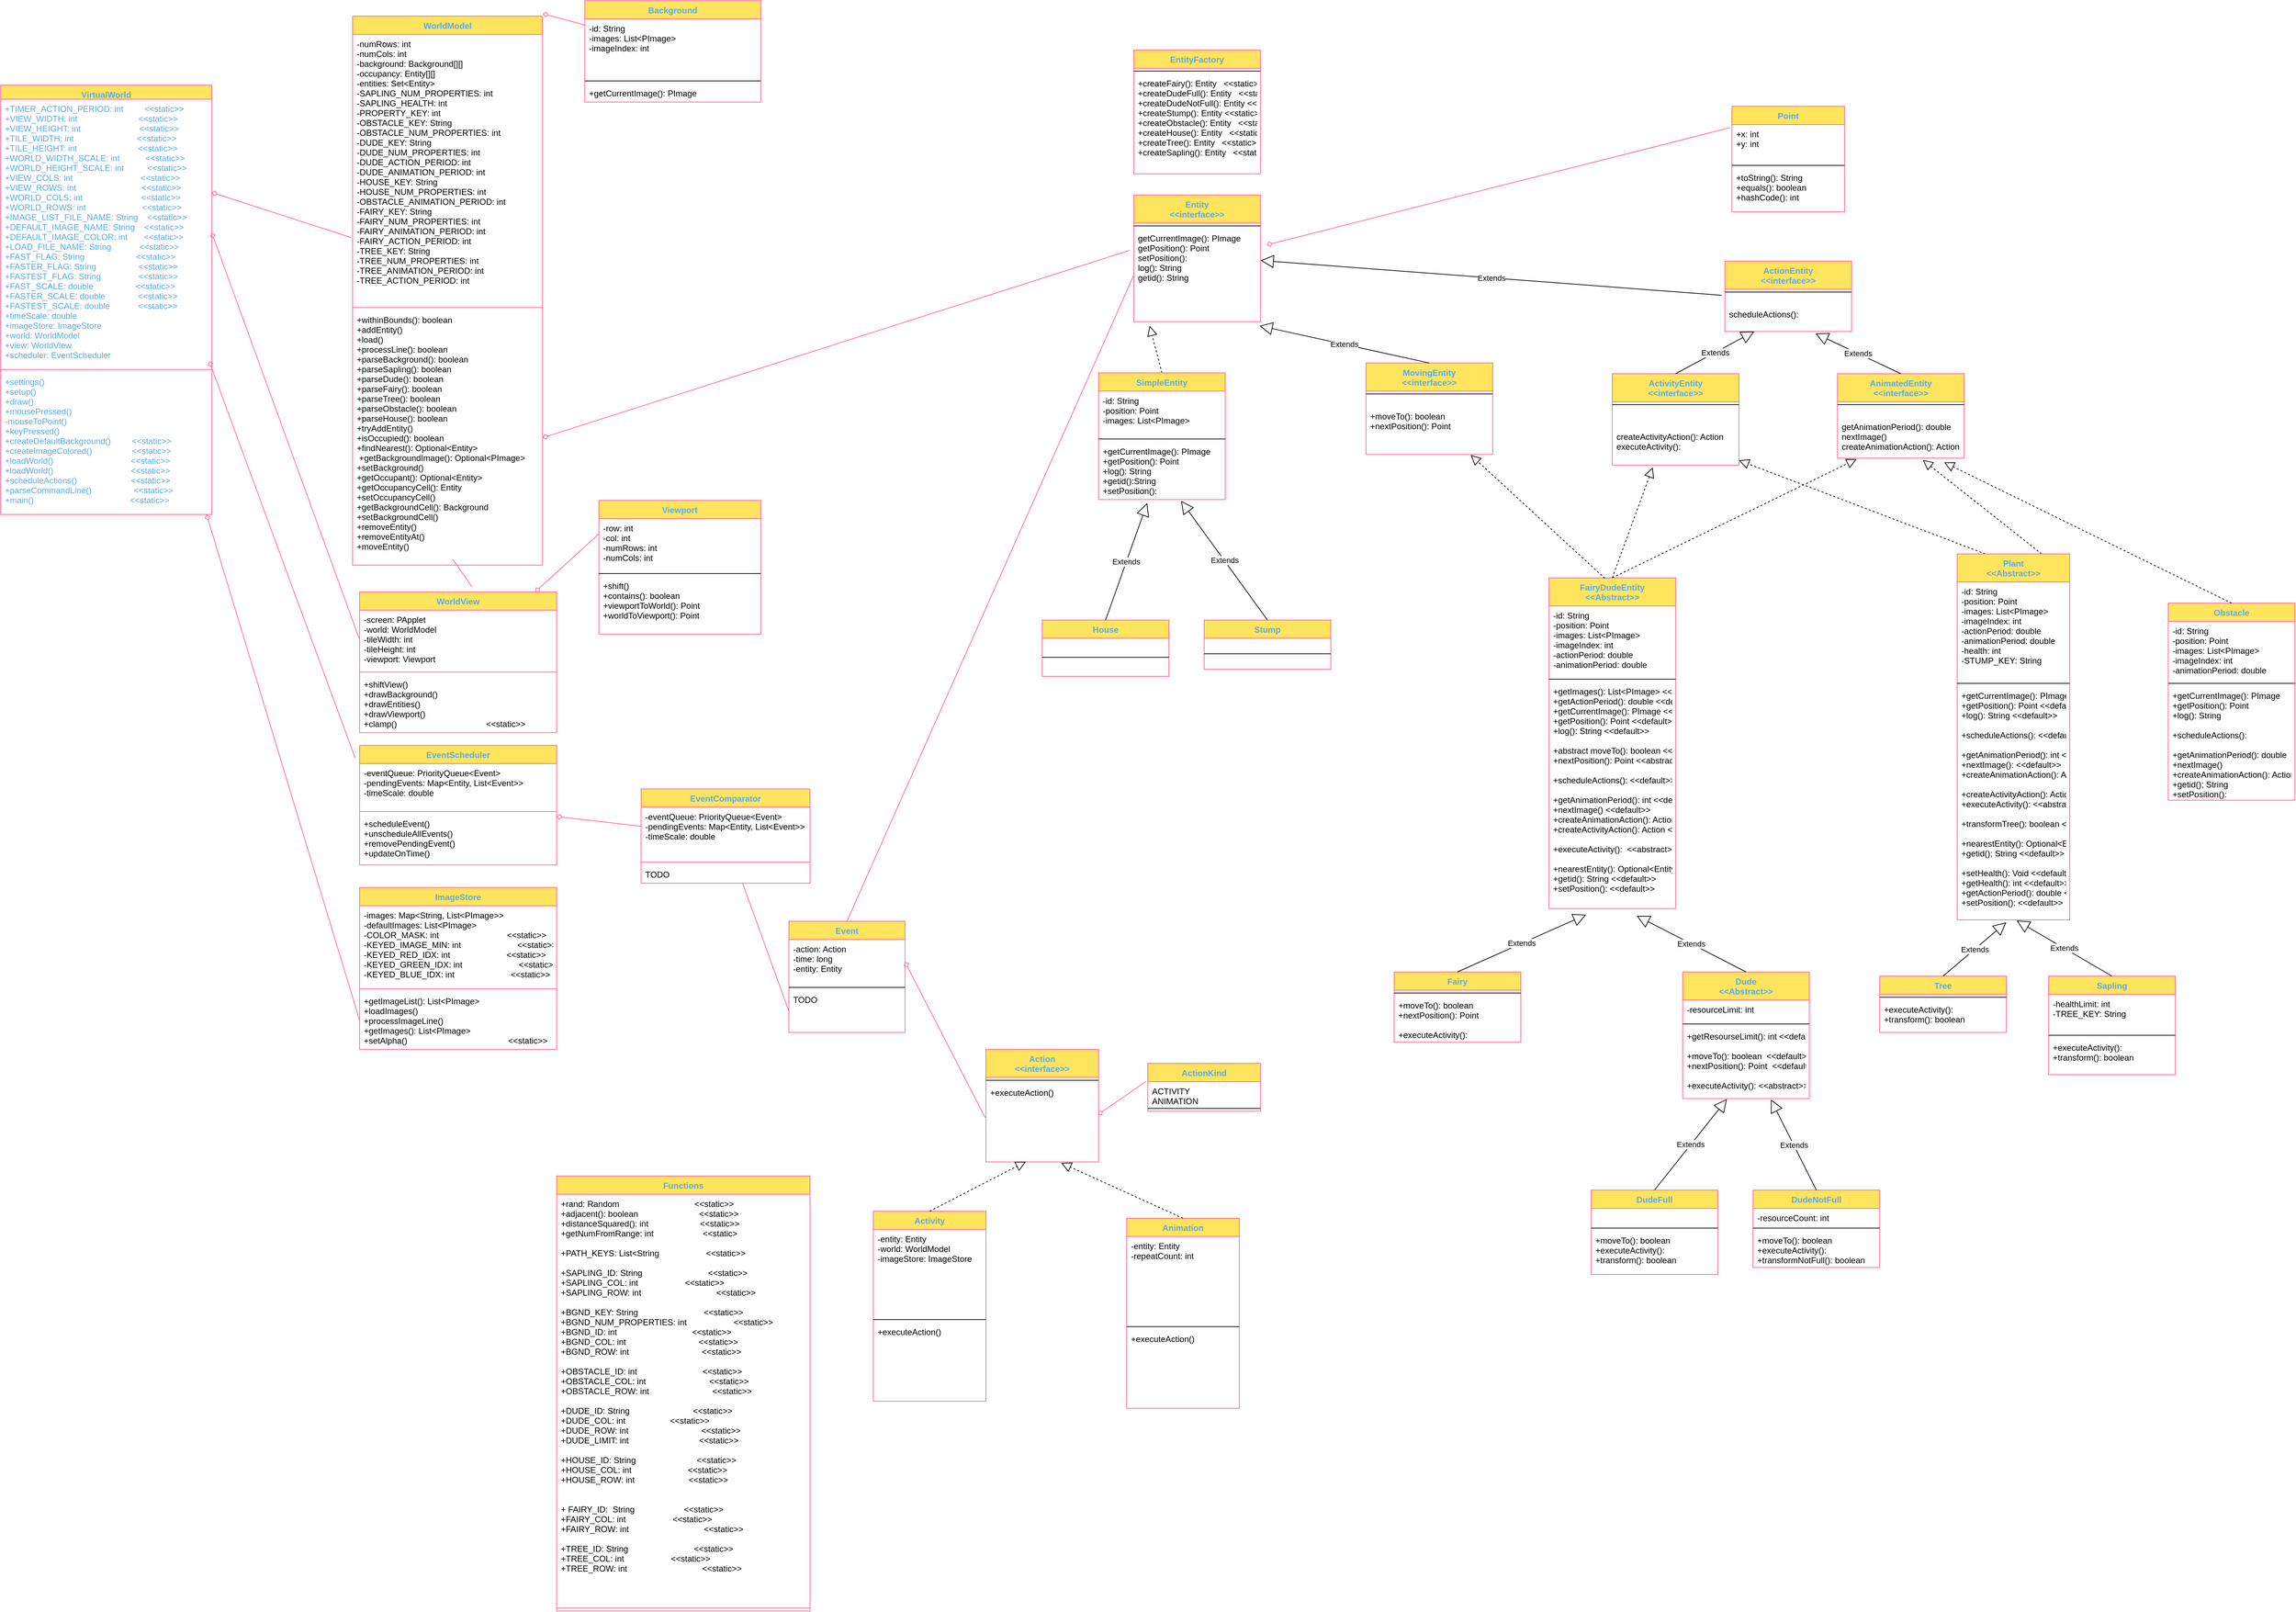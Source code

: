 <mxfile version="20.5.3" type="device"><diagram id="Yo6Zvny2ZRX3JAPKxXua" name="Page 2"><mxGraphModel dx="2556" dy="1078" grid="1" gridSize="10" guides="1" tooltips="1" connect="1" arrows="1" fold="1" page="1" pageScale="1" pageWidth="850" pageHeight="1100" math="0" shadow="0"><root><mxCell id="0"/><mxCell id="1" parent="0"/><mxCell id="8I9pphBKhg92I5GMk5e_-31" value="" style="graphMlID=e0;endArrow=none;strokeColor=#FF6392;strokeWidth=1.0;startArrow=diamond;startFill=0;endFill=1;exitX=1;exitY=0.25;exitDx=0;exitDy=0;fontColor=#5AA9E6;entryX=-0.008;entryY=-0.286;entryDx=0;entryDy=0;entryPerimeter=0;" parent="1" source="8I9pphBKhg92I5GMk5e_-50" target="8I9pphBKhg92I5GMk5e_-57" edge="1"><mxGeometry relative="1" as="geometry"/></mxCell><mxCell id="8I9pphBKhg92I5GMk5e_-32" value="" style="graphMlID=e1;endArrow=none;strokeColor=#FF6392;strokeWidth=1.0;startArrow=diamond;startFill=0;endFill=1;exitX=1;exitY=0.5;exitDx=0;exitDy=0;fontColor=#5AA9E6;entryX=0;entryY=0.5;entryDx=0;entryDy=0;" parent="1" source="8I9pphBKhg92I5GMk5e_-51" target="8I9pphBKhg92I5GMk5e_-61" edge="1"><mxGeometry relative="1" as="geometry"/></mxCell><mxCell id="8I9pphBKhg92I5GMk5e_-33" value="" style="graphMlID=e2;endArrow=none;strokeColor=#FF6392;strokeWidth=1.0;startArrow=diamond;startFill=0;endFill=1;fontColor=#5AA9E6;entryX=0;entryY=0.25;entryDx=0;entryDy=0;" parent="1" source="8I9pphBKhg92I5GMk5e_-60" target="8I9pphBKhg92I5GMk5e_-89" edge="1"><mxGeometry relative="1" as="geometry"><mxPoint x="648" y="240" as="sourcePoint"/></mxGeometry></mxCell><mxCell id="8I9pphBKhg92I5GMk5e_-34" value="" style="graphMlID=e3;endArrow=none;strokeColor=#FF6392;strokeWidth=1.0;startArrow=diamond;startFill=0;endFill=1;exitX=0.988;exitY=-0.077;exitDx=0;exitDy=0;exitPerimeter=0;fontColor=#5AA9E6;entryX=-0.023;entryY=0.105;entryDx=0;entryDy=0;entryPerimeter=0;" parent="1" source="8I9pphBKhg92I5GMk5e_-53" target="8I9pphBKhg92I5GMk5e_-64" edge="1"><mxGeometry relative="1" as="geometry"><mxPoint x="840" y="580" as="targetPoint"/></mxGeometry></mxCell><mxCell id="8I9pphBKhg92I5GMk5e_-35" value="" style="graphMlID=e4;endArrow=none;strokeColor=#FF6392;strokeWidth=1.0;startArrow=diamond;startFill=0;endFill=1;exitX=0.975;exitY=1;exitDx=0;exitDy=0;exitPerimeter=0;fontColor=#5AA9E6;entryX=0;entryY=0.5;entryDx=0;entryDy=0;" parent="1" source="8I9pphBKhg92I5GMk5e_-53" target="8I9pphBKhg92I5GMk5e_-71" edge="1"><mxGeometry relative="1" as="geometry"/></mxCell><mxCell id="8I9pphBKhg92I5GMk5e_-36" value="" style="graphMlID=e5;endArrow=none;strokeColor=#FF6392;strokeWidth=1.0;startArrow=diamond;startFill=0;endFill=1;fontColor=#5AA9E6;exitX=1.001;exitY=-0.077;exitDx=0;exitDy=0;exitPerimeter=0;" parent="1" source="8I9pphBKhg92I5GMk5e_-55" target="8I9pphBKhg92I5GMk5e_-82" edge="1"><mxGeometry relative="1" as="geometry"/></mxCell><mxCell id="8I9pphBKhg92I5GMk5e_-37" value="" style="graphMlID=e6;endArrow=none;strokeColor=#FF6392;strokeWidth=1.0;startArrow=none;startFill=0;endFill=1;fontColor=#5AA9E6;entryX=0;entryY=0.5;entryDx=0;entryDy=0;" parent="1" source="8I9pphBKhg92I5GMk5e_-72" target="8I9pphBKhg92I5GMk5e_-99" edge="1"><mxGeometry relative="1" as="geometry"/></mxCell><mxCell id="8I9pphBKhg92I5GMk5e_-39" value="" style="graphMlID=e8;endArrow=none;strokeColor=#FF6392;strokeWidth=1.0;startArrow=diamond;startFill=0;endFill=1;fontColor=#5AA9E6;exitX=1;exitY=0.5;exitDx=0;exitDy=0;entryX=-0.033;entryY=0.233;entryDx=0;entryDy=0;entryPerimeter=0;" parent="1" source="8I9pphBKhg92I5GMk5e_-57" target="8I9pphBKhg92I5GMk5e_-88" edge="1"><mxGeometry relative="1" as="geometry"><mxPoint x="710" y="80" as="sourcePoint"/><mxPoint x="1350" y="182" as="targetPoint"/></mxGeometry></mxCell><mxCell id="8I9pphBKhg92I5GMk5e_-40" value="" style="graphMlID=e9;endArrow=none;strokeColor=#FF6392;strokeWidth=1.0;startArrow=diamond;startFill=0;endFill=1;fontColor=#5AA9E6;exitX=1.05;exitY=0.174;exitDx=0;exitDy=0;entryX=-0.013;entryY=0.08;entryDx=0;entryDy=0;entryPerimeter=0;exitPerimeter=0;" parent="1" source="8I9pphBKhg92I5GMk5e_-88" target="8I9pphBKhg92I5GMk5e_-105" edge="1"><mxGeometry relative="1" as="geometry"><mxPoint x="2360" y="208" as="sourcePoint"/></mxGeometry></mxCell><mxCell id="8I9pphBKhg92I5GMk5e_-42" value="" style="graphMlID=e11;endArrow=none;strokeColor=#FF6392;strokeWidth=1.0;startArrow=diamond;startFill=0;endFill=1;fontColor=#5AA9E6;exitX=1;exitY=0.5;exitDx=0;exitDy=0;entryX=-0.006;entryY=0.44;entryDx=0;entryDy=0;entryPerimeter=0;" parent="1" source="8I9pphBKhg92I5GMk5e_-97" target="8I9pphBKhg92I5GMk5e_-111" edge="1"><mxGeometry relative="1" as="geometry"><mxPoint x="1380.96" y="1138.072" as="targetPoint"/></mxGeometry></mxCell><mxCell id="8I9pphBKhg92I5GMk5e_-43" value="" style="graphMlID=e12;endArrow=none;strokeColor=#FF6392;strokeWidth=1.0;startArrow=diamond;startFill=0;endFill=1;fontColor=#5AA9E6;exitX=0.994;exitY=0.401;exitDx=0;exitDy=0;exitPerimeter=0;entryX=-0.014;entryY=0.373;entryDx=0;entryDy=0;entryPerimeter=0;" parent="1" source="8I9pphBKhg92I5GMk5e_-111" target="8I9pphBKhg92I5GMk5e_-112" edge="1"><mxGeometry relative="1" as="geometry"><mxPoint x="1289.84" y="993.988" as="sourcePoint"/></mxGeometry></mxCell><mxCell id="8I9pphBKhg92I5GMk5e_-44" value="" style="graphMlID=e13;endArrow=none;strokeColor=#FF6392;strokeWidth=1.0;startArrow=none;startFill=1;endFill=1;fontColor=#5AA9E6;entryX=0.528;entryY=0.978;entryDx=0;entryDy=0;entryPerimeter=0;exitX=0.57;exitY=-0.037;exitDx=0;exitDy=0;exitPerimeter=0;" parent="1" source="8I9pphBKhg92I5GMk5e_-60" target="8I9pphBKhg92I5GMk5e_-57" edge="1"><mxGeometry relative="1" as="geometry"/></mxCell><mxCell id="8I9pphBKhg92I5GMk5e_-45" value="" style="graphMlID=e14;endArrow=none;strokeColor=#FF6392;strokeWidth=1.0;startArrow=none;startFill=1;endFill=1;fontColor=#5AA9E6;exitX=0.5;exitY=0;exitDx=0;exitDy=0;entryX=0;entryY=0.5;entryDx=0;entryDy=0;" parent="1" source="8I9pphBKhg92I5GMk5e_-96" target="8I9pphBKhg92I5GMk5e_-88" edge="1"><mxGeometry relative="1" as="geometry"><mxPoint x="1177.699" y="279.661" as="targetPoint"/></mxGeometry></mxCell><mxCell id="8I9pphBKhg92I5GMk5e_-50" value="VirtualWorld" style="swimlane;fontStyle=1;align=center;verticalAlign=top;childLayout=stackLayout;horizontal=1;startSize=20;horizontalStack=0;resizeParent=1;resizeParentMax=0;resizeLast=0;collapsible=1;marginBottom=0;hachureGap=4;pointerEvents=0;fillColor=#FFE45E;strokeColor=#FF6392;fontColor=#5AA9E6;" parent="1" vertex="1"><mxGeometry x="20" y="150" width="300" height="610" as="geometry"/></mxCell><mxCell id="8I9pphBKhg92I5GMk5e_-51" value="+TIMER_ACTION_PERIOD: int         &lt;&lt;static&gt;&gt;&#10;+VIEW_WIDTH: int                          &lt;&lt;static&gt;&gt;&#10;+VIEW_HEIGHT: int                         &lt;&lt;static&gt;&gt;&#10;+TILE_WIDTH: int                           &lt;&lt;static&gt;&gt;&#10;+TILE_HEIGHT: int                          &lt;&lt;static&gt;&gt;&#10;+WORLD_WIDTH_SCALE: int           &lt;&lt;static&gt;&gt;&#10;+WORLD_HEIGHT_SCALE: int          &lt;&lt;static&gt;&gt;&#10;+VIEW_COLS: int                             &lt;&lt;static&gt;&gt;&#10;+VIEW_ROWS: int                            &lt;&lt;static&gt;&gt;&#10;+WORLD_COLS: int                         &lt;&lt;static&gt;&gt;&#10;+WORLD_ROWS: int                        &lt;&lt;static&gt;&gt;&#10;+IMAGE_LIST_FILE_NAME: String    &lt;&lt;static&gt;&gt;&#10;+DEFAULT_IMAGE_NAME: String    &lt;&lt;static&gt;&gt;&#10;+DEFAULT_IMAGE_COLOR: int       &lt;&lt;static&gt;&gt;&#10;+LOAD_FILE_NAME: String            &lt;&lt;static&gt;&gt;&#10;+FAST_FLAG: String                      &lt;&lt;static&gt;&gt;&#10;+FASTER_FLAG: String                  &lt;&lt;static&gt;&gt;&#10;+FASTEST_FLAG: String                &lt;&lt;static&gt;&gt;&#10;+FAST_SCALE: double                  &lt;&lt;static&gt;&gt;&#10;+FASTER_SCALE: double              &lt;&lt;static&gt;&gt;&#10;+FASTEST_SCALE: double            &lt;&lt;static&gt;&gt;&#10;+timeScale: double&#10;+imageStore: ImageStore&#10;+world: WorldModel&#10;+view: WorldView&#10;+scheduler: EventScheduler" style="text;strokeColor=none;fillColor=none;align=left;verticalAlign=top;spacingLeft=4;spacingRight=4;overflow=hidden;rotatable=0;points=[[0,0.5],[1,0.5]];portConstraint=eastwest;fontColor=#5AA9E6;" parent="8I9pphBKhg92I5GMk5e_-50" vertex="1"><mxGeometry y="20" width="300" height="380" as="geometry"/></mxCell><mxCell id="8I9pphBKhg92I5GMk5e_-52" value="" style="line;strokeWidth=1;fillColor=none;align=left;verticalAlign=middle;spacingTop=-1;spacingLeft=3;spacingRight=3;rotatable=0;labelPosition=right;points=[];portConstraint=eastwest;strokeColor=#FF6392;fontColor=#5AA9E6;" parent="8I9pphBKhg92I5GMk5e_-50" vertex="1"><mxGeometry y="400" width="300" height="8" as="geometry"/></mxCell><mxCell id="8I9pphBKhg92I5GMk5e_-53" value="+settings()&#10;+setup()&#10;+draw()&#10;+mousePressed()&#10;-mouseToPoint()&#10;+keyPressed()&#10;+createDefaultBackground()         &lt;&lt;static&gt;&gt;&#10;+createImageColored()                 &lt;&lt;static&gt;&gt;&#10;+loadWorld()                                 &lt;&lt;static&gt;&gt;&#10;+loadWorld()                                 &lt;&lt;static&gt;&gt;&#10;+scheduleActions()                       &lt;&lt;static&gt;&gt;&#10;+parseCommandLine()                  &lt;&lt;static&gt;&gt;&#10;+main()                                         &lt;&lt;static&gt;&gt;" style="text;strokeColor=none;fillColor=none;align=left;verticalAlign=top;spacingLeft=4;spacingRight=4;overflow=hidden;rotatable=0;points=[[0,0.5],[1,0.5]];portConstraint=eastwest;fontColor=#5AA9E6;" parent="8I9pphBKhg92I5GMk5e_-50" vertex="1"><mxGeometry y="408" width="300" height="202" as="geometry"/></mxCell><mxCell id="8I9pphBKhg92I5GMk5e_-54" value="WorldModel" style="swimlane;fontStyle=1;align=center;verticalAlign=top;childLayout=stackLayout;horizontal=1;startSize=26;horizontalStack=0;resizeParent=1;resizeParentMax=0;resizeLast=0;collapsible=1;marginBottom=0;hachureGap=4;pointerEvents=0;sketch=0;fontColor=#5AA9E6;strokeColor=#FF6392;fillColor=#FFE45E;" parent="1" vertex="1"><mxGeometry x="520" y="52.03" width="270" height="780" as="geometry"/></mxCell><mxCell id="8I9pphBKhg92I5GMk5e_-55" value="-numRows: int&#10;-numCols: int&#10;-background: Background[][]&#10;-occupancy: Entity[][]&#10;-entities: Set&lt;Entity&gt;&#10;-SAPLING_NUM_PROPERTIES: int &#10;-SAPLING_HEALTH: int                               &#10;-PROPERTY_KEY: int       &#10;-OBSTACLE_KEY: String                        &#10;-OBSTACLE_NUM_PROPERTIES: int &#10;-DUDE_KEY: String                               &#10;-DUDE_NUM_PROPERTIES: int &#10;-DUDE_ACTION_PERIOD: int             &#10;-DUDE_ANIMATION_PERIOD: int&#10;-HOUSE_KEY: String                           &#10;-HOUSE_NUM_PROPERTIES: int &#10;-OBSTACLE_ANIMATION_PERIOD: int   &#10;-FAIRY_KEY: String                           &#10;-FAIRY_NUM_PROPERTIES: int        &#10;-FAIRY_ANIMATION_PERIOD: int      &#10;-FAIRY_ACTION_PERIOD: int&#10;-TREE_KEY: String       &#10;-TREE_NUM_PROPERTIES: int       &#10;-TREE_ANIMATION_PERIOD: int      &#10;-TREE_ACTION_PERIOD: int           " style="text;strokeColor=none;fillColor=none;align=left;verticalAlign=top;spacingLeft=4;spacingRight=4;overflow=hidden;rotatable=0;points=[[0,0.5],[1,0.5]];portConstraint=eastwest;fontColor=#000000;" parent="8I9pphBKhg92I5GMk5e_-54" vertex="1"><mxGeometry y="26" width="270" height="384" as="geometry"/></mxCell><mxCell id="8I9pphBKhg92I5GMk5e_-56" value="" style="line;strokeWidth=1;fillColor=none;align=left;verticalAlign=middle;spacingTop=-1;spacingLeft=3;spacingRight=3;rotatable=0;labelPosition=right;points=[];portConstraint=eastwest;strokeColor=#FF6392;fontColor=#5AA9E6;" parent="8I9pphBKhg92I5GMk5e_-54" vertex="1"><mxGeometry y="410" width="270" height="8" as="geometry"/></mxCell><mxCell id="8I9pphBKhg92I5GMk5e_-57" value="+withinBounds(): boolean                        &#10;+addEntity()       &#10;+load()                                     &#10;+processLine(): boolean  &#10;+parseBackground(): boolean                 &#10;+parseSapling(): boolean                      &#10;+parseDude(): boolean                    &#10;+parseFairy(): boolean                         &#10;+parseTree(): boolean                      &#10;+parseObstacle(): boolean                        &#10;+parseHouse(): boolean                        &#10;+tryAddEntity()                              &#10;+isOccupied(): boolean                       &#10;+findNearest(): Optional&lt;Entity&gt;            &#10; +getBackgroundImage(): Optional&lt;PImage&gt;     &#10;+setBackground()                            &#10;+getOccupant(): Optional&lt;Entity&gt;             &#10;+getOccupancyCell(): Entity                  &#10;+setOccupancyCell()                          &#10;+getBackgroundCell(): Background             &#10;+setBackgroundCell()                         &#10;+removeEntity()                             &#10;+removeEntityAt()                            &#10;+moveEntity()&#10;                                                                      &#10;                                                         " style="text;strokeColor=none;fillColor=none;align=left;verticalAlign=top;spacingLeft=4;spacingRight=4;overflow=hidden;rotatable=0;points=[[0,0.5],[1,0.5]];portConstraint=eastwest;fontColor=#020405;" parent="8I9pphBKhg92I5GMk5e_-54" vertex="1"><mxGeometry y="418" width="270" height="362" as="geometry"/></mxCell><mxCell id="8I9pphBKhg92I5GMk5e_-60" value="WorldView" style="swimlane;fontStyle=1;align=center;verticalAlign=top;childLayout=stackLayout;horizontal=1;startSize=26;horizontalStack=0;resizeParent=1;resizeParentMax=0;resizeLast=0;collapsible=1;marginBottom=0;hachureGap=4;pointerEvents=0;sketch=0;fontColor=#5AA9E6;strokeColor=#FF6392;fillColor=#FFE45E;" parent="1" vertex="1"><mxGeometry x="530" y="870" width="280" height="200" as="geometry"/></mxCell><mxCell id="8I9pphBKhg92I5GMk5e_-61" value="-screen: PApplet&#10;-world: WorldModel&#10;-tileWidth: int&#10;-tileHeight: int&#10;-viewport: Viewport" style="text;strokeColor=none;fillColor=none;align=left;verticalAlign=top;spacingLeft=4;spacingRight=4;overflow=hidden;rotatable=0;points=[[0,0.5],[1,0.5]];portConstraint=eastwest;fontColor=#000000;" parent="8I9pphBKhg92I5GMk5e_-60" vertex="1"><mxGeometry y="26" width="280" height="84" as="geometry"/></mxCell><mxCell id="8I9pphBKhg92I5GMk5e_-62" value="" style="line;strokeWidth=1;fillColor=none;align=left;verticalAlign=middle;spacingTop=-1;spacingLeft=3;spacingRight=3;rotatable=0;labelPosition=right;points=[];portConstraint=eastwest;strokeColor=#FF6392;fontColor=#5AA9E6;" parent="8I9pphBKhg92I5GMk5e_-60" vertex="1"><mxGeometry y="110" width="280" height="8" as="geometry"/></mxCell><mxCell id="8I9pphBKhg92I5GMk5e_-63" value="+shiftView()                                 &#10;+drawBackground()                            &#10;+drawEntities()                              &#10;+drawViewport()                              &#10;+clamp()                                      &lt;&lt;static&gt;&gt;&#10;" style="text;strokeColor=none;fillColor=none;align=left;verticalAlign=top;spacingLeft=4;spacingRight=4;overflow=hidden;rotatable=0;points=[[0,0.5],[1,0.5]];portConstraint=eastwest;fontColor=#000000;" parent="8I9pphBKhg92I5GMk5e_-60" vertex="1"><mxGeometry y="118" width="280" height="82" as="geometry"/></mxCell><mxCell id="8I9pphBKhg92I5GMk5e_-64" value="EventScheduler" style="swimlane;fontStyle=1;align=center;verticalAlign=top;childLayout=stackLayout;horizontal=1;startSize=26;horizontalStack=0;resizeParent=1;resizeParentMax=0;resizeLast=0;collapsible=1;marginBottom=0;hachureGap=4;pointerEvents=0;sketch=0;fontColor=#5AA9E6;strokeColor=#FF6392;fillColor=#FFE45E;" parent="1" vertex="1"><mxGeometry x="530" y="1088" width="280" height="170" as="geometry"/></mxCell><mxCell id="8I9pphBKhg92I5GMk5e_-65" value="-eventQueue: PriorityQueue&lt;Event&gt;&#10;-pendingEvents: Map&lt;Entity, List&lt;Event&gt;&gt;&#10;-timeScale: double" style="text;strokeColor=none;fillColor=none;align=left;verticalAlign=top;spacingLeft=4;spacingRight=4;overflow=hidden;rotatable=0;points=[[0,0.5],[1,0.5]];portConstraint=eastwest;fontColor=#000000;" parent="8I9pphBKhg92I5GMk5e_-64" vertex="1"><mxGeometry y="26" width="280" height="64" as="geometry"/></mxCell><mxCell id="8I9pphBKhg92I5GMk5e_-66" value="" style="line;strokeWidth=1;fillColor=none;align=left;verticalAlign=middle;spacingTop=-1;spacingLeft=3;spacingRight=3;rotatable=0;labelPosition=right;points=[];portConstraint=eastwest;strokeColor=#FF6392;fontColor=#5AA9E6;" parent="8I9pphBKhg92I5GMk5e_-64" vertex="1"><mxGeometry y="90" width="280" height="8" as="geometry"/></mxCell><mxCell id="8I9pphBKhg92I5GMk5e_-67" value="+scheduleEvent()                                  &#10;+unscheduleAllEvents()                       &#10;+removePendingEvent()                        &#10;+updateOnTime()                              " style="text;strokeColor=none;fillColor=none;align=left;verticalAlign=top;spacingLeft=4;spacingRight=4;overflow=hidden;rotatable=0;points=[[0,0.5],[1,0.5]];portConstraint=eastwest;fontColor=#000000;" parent="8I9pphBKhg92I5GMk5e_-64" vertex="1"><mxGeometry y="98" width="280" height="72" as="geometry"/></mxCell><mxCell id="8I9pphBKhg92I5GMk5e_-68" value="ImageStore" style="swimlane;fontStyle=1;align=center;verticalAlign=top;childLayout=stackLayout;horizontal=1;startSize=26;horizontalStack=0;resizeParent=1;resizeParentMax=0;resizeLast=0;collapsible=1;marginBottom=0;hachureGap=4;pointerEvents=0;sketch=0;fontColor=#5AA9E6;strokeColor=#FF6392;fillColor=#FFE45E;" parent="1" vertex="1"><mxGeometry x="530" y="1290" width="280" height="230" as="geometry"/></mxCell><mxCell id="8I9pphBKhg92I5GMk5e_-69" value="-images: Map&lt;String, List&lt;PImage&gt;&gt;&#10;-defaultImages: List&lt;PImage&gt;&#10;-COLOR_MASK: int                             &lt;&lt;static&gt;&gt;&#10;-KEYED_IMAGE_MIN: int                        &lt;&lt;static&gt;&gt;&#10;-KEYED_RED_IDX: int                        &lt;&lt;static&gt;&gt;&#10;-KEYED_GREEN_IDX: int                        &lt;&lt;static&gt;&gt;&#10;-KEYED_BLUE_IDX: int                        &lt;&lt;static&gt;&gt;" style="text;strokeColor=none;fillColor=none;align=left;verticalAlign=top;spacingLeft=4;spacingRight=4;overflow=hidden;rotatable=0;points=[[0,0.5],[1,0.5]];portConstraint=eastwest;fontColor=#000000;" parent="8I9pphBKhg92I5GMk5e_-68" vertex="1"><mxGeometry y="26" width="280" height="114" as="geometry"/></mxCell><mxCell id="8I9pphBKhg92I5GMk5e_-70" value="" style="line;strokeWidth=1;fillColor=none;align=left;verticalAlign=middle;spacingTop=-1;spacingLeft=3;spacingRight=3;rotatable=0;labelPosition=right;points=[];portConstraint=eastwest;strokeColor=#FF6392;fontColor=#5AA9E6;" parent="8I9pphBKhg92I5GMk5e_-68" vertex="1"><mxGeometry y="140" width="280" height="8" as="geometry"/></mxCell><mxCell id="8I9pphBKhg92I5GMk5e_-71" value="+getImageList(): List&lt;PImage&gt;               &#10;+loadImages()                                &#10;+processImageLine()                          &#10;+getImages(): List&lt;PImage&gt;                   &#10;+setAlpha()                                           &lt;&lt;static&gt;&gt;                                  " style="text;strokeColor=none;fillColor=none;align=left;verticalAlign=top;spacingLeft=4;spacingRight=4;overflow=hidden;rotatable=0;points=[[0,0.5],[1,0.5]];portConstraint=eastwest;fontColor=#000000;" parent="8I9pphBKhg92I5GMk5e_-68" vertex="1"><mxGeometry y="148" width="280" height="82" as="geometry"/></mxCell><mxCell id="8I9pphBKhg92I5GMk5e_-77" value="Functions" style="swimlane;fontStyle=1;align=center;verticalAlign=top;childLayout=stackLayout;horizontal=1;startSize=26;horizontalStack=0;resizeParent=1;resizeParentMax=0;resizeLast=0;collapsible=1;marginBottom=0;hachureGap=4;pointerEvents=0;sketch=0;fontColor=#5AA9E6;strokeColor=#FF6392;fillColor=#FFE45E;" parent="1" vertex="1"><mxGeometry x="810" y="1700" width="360" height="618" as="geometry"/></mxCell><mxCell id="8I9pphBKhg92I5GMk5e_-78" value="+rand: Random                                &lt;&lt;static&gt;&gt;&#10;+adjacent(): boolean                          &lt;&lt;static&gt;&gt;&#10;+distanceSquared(): int                      &lt;&lt;static&gt;&gt; &#10;+getNumFromRange: int                     &lt;&lt;static&gt;&#10;    &#10;+PATH_KEYS: List&lt;String                    &lt;&lt;static&gt;&gt;&#10;&#10;+SAPLING_ID: String                            &lt;&lt;static&gt;&gt;&#10;+SAPLING_COL: int                    &lt;&lt;static&gt;&gt;&#10;+SAPLING_ROW: int                                &lt;&lt;static&gt;&gt;&#10;&#10;+BGND_KEY: String                            &lt;&lt;static&gt;&gt;&#10;+BGND_NUM_PROPERTIES: int                    &lt;&lt;static&gt;&gt;&#10;+BGND_ID: int                                &lt;&lt;static&gt;&gt;&#10;+BGND_COL: int                               &lt;&lt;static&gt;&gt;&#10;+BGND_ROW: int                               &lt;&lt;static&gt;&gt;&#10;&#10;+OBSTACLE_ID: int                            &lt;&lt;static&gt;&gt;&#10;+OBSTACLE_COL: int                           &lt;&lt;static&gt;&gt;&#10;+OBSTACLE_ROW: int                           &lt;&lt;static&gt;&gt;&#10;&#10;+DUDE_ID: String                           &lt;&lt;static&gt;&gt;&#10;+DUDE_COL: int                   &lt;&lt;static&gt;&gt;&#10;+DUDE_ROW: int                               &lt;&lt;static&gt;&gt;&#10;+DUDE_LIMIT: int                              &lt;&lt;static&gt;&gt;&#10;&#10;+HOUSE_ID: String                          &lt;&lt;static&gt;&gt;&#10;+HOUSE_COL: int                        &lt;&lt;static&gt;&gt;&#10;+HOUSE_ROW: int                       &lt;&lt;static&gt;&gt;&#10;&#10;&#10;+ FAIRY_ID:  String                     &lt;&lt;static&gt;&gt;&#10;+FAIRY_COL: int                    &lt;&lt;static&gt;&gt;&#10;+FAIRY_ROW: int                                &lt;&lt;static&gt;&gt;&#10;                                    &#10;+TREE_ID: String                            &lt;&lt;static&gt;&gt;&#10;+TREE_COL: int                    &lt;&lt;static&gt;&gt;&#10;+TREE_ROW: int                                &lt;&lt;static&gt;&gt;&#10;    &#10;                         &#10;" style="text;strokeColor=none;fillColor=none;align=left;verticalAlign=top;spacingLeft=4;spacingRight=4;overflow=hidden;rotatable=0;points=[[0,0.5],[1,0.5]];portConstraint=eastwest;fontColor=#000000;" parent="8I9pphBKhg92I5GMk5e_-77" vertex="1"><mxGeometry y="26" width="360" height="584" as="geometry"/></mxCell><mxCell id="8I9pphBKhg92I5GMk5e_-79" value="" style="line;strokeWidth=1;fillColor=none;align=left;verticalAlign=middle;spacingTop=-1;spacingLeft=3;spacingRight=3;rotatable=0;labelPosition=right;points=[];portConstraint=eastwest;strokeColor=#FF6392;fontColor=#5AA9E6;" parent="8I9pphBKhg92I5GMk5e_-77" vertex="1"><mxGeometry y="610" width="360" height="8" as="geometry"/></mxCell><mxCell id="8I9pphBKhg92I5GMk5e_-81" value="Background" style="swimlane;fontStyle=1;align=center;verticalAlign=top;childLayout=stackLayout;horizontal=1;startSize=26;horizontalStack=0;resizeParent=1;resizeParentMax=0;resizeLast=0;collapsible=1;marginBottom=0;hachureGap=4;pointerEvents=0;sketch=0;fontColor=#5AA9E6;strokeColor=#FF6392;fillColor=#FFE45E;" parent="1" vertex="1"><mxGeometry x="850" y="30" width="250" height="144" as="geometry"/></mxCell><mxCell id="8I9pphBKhg92I5GMk5e_-82" value="-id: String&#10;-images: List&lt;PImage&gt;&#10;-imageIndex: int" style="text;strokeColor=none;fillColor=none;align=left;verticalAlign=top;spacingLeft=4;spacingRight=4;overflow=hidden;rotatable=0;points=[[0,0.5],[1,0.5]];portConstraint=eastwest;" parent="8I9pphBKhg92I5GMk5e_-81" vertex="1"><mxGeometry y="26" width="250" height="84" as="geometry"/></mxCell><mxCell id="8I9pphBKhg92I5GMk5e_-83" value="" style="line;strokeWidth=1;fillColor=none;align=left;verticalAlign=middle;spacingTop=-1;spacingLeft=3;spacingRight=3;rotatable=0;labelPosition=right;points=[];portConstraint=eastwest;" parent="8I9pphBKhg92I5GMk5e_-81" vertex="1"><mxGeometry y="110" width="250" height="8" as="geometry"/></mxCell><mxCell id="8I9pphBKhg92I5GMk5e_-84" value="+getCurrentImage(): PImage            " style="text;strokeColor=none;fillColor=none;align=left;verticalAlign=top;spacingLeft=4;spacingRight=4;overflow=hidden;rotatable=0;points=[[0,0.5],[1,0.5]];portConstraint=eastwest;" parent="8I9pphBKhg92I5GMk5e_-81" vertex="1"><mxGeometry y="118" width="250" height="26" as="geometry"/></mxCell><mxCell id="8I9pphBKhg92I5GMk5e_-85" value="Entity&#10;&lt;&lt;interface&gt;&gt;" style="swimlane;fontStyle=1;align=center;verticalAlign=top;childLayout=stackLayout;horizontal=1;startSize=40;horizontalStack=0;resizeParent=1;resizeParentMax=0;resizeLast=0;collapsible=1;marginBottom=0;hachureGap=4;pointerEvents=0;sketch=0;fontColor=#5AA9E6;strokeColor=#FF6392;fillColor=#FFE45E;" parent="1" vertex="1"><mxGeometry x="1630" y="306" width="180" height="180" as="geometry"/></mxCell><mxCell id="8I9pphBKhg92I5GMk5e_-87" value="" style="line;strokeWidth=1;fillColor=none;align=left;verticalAlign=middle;spacingTop=-1;spacingLeft=3;spacingRight=3;rotatable=0;labelPosition=right;points=[];portConstraint=eastwest;" parent="8I9pphBKhg92I5GMk5e_-85" vertex="1"><mxGeometry y="40" width="180" height="8" as="geometry"/></mxCell><mxCell id="8I9pphBKhg92I5GMk5e_-88" value="getCurrentImage(): PImage&#10;getPosition(): Point    &#10;setPosition():&#10;log(): String &#10;getid(): String&#10;              &#10;                           " style="text;strokeColor=none;fillColor=none;align=left;verticalAlign=top;spacingLeft=4;spacingRight=4;overflow=hidden;rotatable=0;points=[[0,0.5],[1,0.5]];portConstraint=eastwest;" parent="8I9pphBKhg92I5GMk5e_-85" vertex="1"><mxGeometry y="48" width="180" height="132" as="geometry"/></mxCell><mxCell id="8I9pphBKhg92I5GMk5e_-89" value="Viewport" style="swimlane;fontStyle=1;align=center;verticalAlign=top;childLayout=stackLayout;horizontal=1;startSize=26;horizontalStack=0;resizeParent=1;resizeParentMax=0;resizeLast=0;collapsible=1;marginBottom=0;hachureGap=4;pointerEvents=0;sketch=0;fontColor=#5AA9E6;strokeColor=#FF6392;fillColor=#FFE45E;" parent="1" vertex="1"><mxGeometry x="870" y="740" width="230" height="190" as="geometry"/></mxCell><mxCell id="8I9pphBKhg92I5GMk5e_-90" value="-row: int&#10;-col: int&#10;-numRows: int&#10;-numCols: int" style="text;strokeColor=none;fillColor=none;align=left;verticalAlign=top;spacingLeft=4;spacingRight=4;overflow=hidden;rotatable=0;points=[[0,0.5],[1,0.5]];portConstraint=eastwest;" parent="8I9pphBKhg92I5GMk5e_-89" vertex="1"><mxGeometry y="26" width="230" height="74" as="geometry"/></mxCell><mxCell id="8I9pphBKhg92I5GMk5e_-91" value="" style="line;strokeWidth=1;fillColor=none;align=left;verticalAlign=middle;spacingTop=-1;spacingLeft=3;spacingRight=3;rotatable=0;labelPosition=right;points=[];portConstraint=eastwest;" parent="8I9pphBKhg92I5GMk5e_-89" vertex="1"><mxGeometry y="100" width="230" height="8" as="geometry"/></mxCell><mxCell id="8I9pphBKhg92I5GMk5e_-92" value="+shift()                                     &#10;+contains(): boolean                        &#10;+viewportToWorld(): Point                    &#10;+worldToViewport(): Point                   " style="text;strokeColor=none;fillColor=none;align=left;verticalAlign=top;spacingLeft=4;spacingRight=4;overflow=hidden;rotatable=0;points=[[0,0.5],[1,0.5]];portConstraint=eastwest;" parent="8I9pphBKhg92I5GMk5e_-89" vertex="1"><mxGeometry y="108" width="230" height="82" as="geometry"/></mxCell><mxCell id="8I9pphBKhg92I5GMk5e_-96" value="Event" style="swimlane;fontStyle=1;align=center;verticalAlign=top;childLayout=stackLayout;horizontal=1;startSize=26;horizontalStack=0;resizeParent=1;resizeParentMax=0;resizeLast=0;collapsible=1;marginBottom=0;hachureGap=4;pointerEvents=0;sketch=0;fontColor=#5AA9E6;strokeColor=#FF6392;fillColor=#FFE45E;" parent="1" vertex="1"><mxGeometry x="1140" y="1338" width="165" height="158" as="geometry"/></mxCell><mxCell id="8I9pphBKhg92I5GMk5e_-97" value="-action: Action&#10;-time: long&#10;-entity: Entity" style="text;strokeColor=none;fillColor=none;align=left;verticalAlign=top;spacingLeft=4;spacingRight=4;overflow=hidden;rotatable=0;points=[[0,0.5],[1,0.5]];portConstraint=eastwest;" parent="8I9pphBKhg92I5GMk5e_-96" vertex="1"><mxGeometry y="26" width="165" height="64" as="geometry"/></mxCell><mxCell id="8I9pphBKhg92I5GMk5e_-98" value="" style="line;strokeWidth=1;fillColor=none;align=left;verticalAlign=middle;spacingTop=-1;spacingLeft=3;spacingRight=3;rotatable=0;labelPosition=right;points=[];portConstraint=eastwest;" parent="8I9pphBKhg92I5GMk5e_-96" vertex="1"><mxGeometry y="90" width="165" height="8" as="geometry"/></mxCell><mxCell id="8I9pphBKhg92I5GMk5e_-99" value="TODO" style="text;strokeColor=none;fillColor=none;align=left;verticalAlign=top;spacingLeft=4;spacingRight=4;overflow=hidden;rotatable=0;points=[[0,0.5],[1,0.5]];portConstraint=eastwest;" parent="8I9pphBKhg92I5GMk5e_-96" vertex="1"><mxGeometry y="98" width="165" height="60" as="geometry"/></mxCell><mxCell id="8I9pphBKhg92I5GMk5e_-104" value="Point" style="swimlane;fontStyle=1;align=center;verticalAlign=top;childLayout=stackLayout;horizontal=1;startSize=26;horizontalStack=0;resizeParent=1;resizeParentMax=0;resizeLast=0;collapsible=1;marginBottom=0;hachureGap=4;pointerEvents=0;sketch=0;fontColor=#5AA9E6;strokeColor=#FF6392;fillColor=#FFE45E;" parent="1" vertex="1"><mxGeometry x="2480" y="180" width="160" height="150" as="geometry"/></mxCell><mxCell id="8I9pphBKhg92I5GMk5e_-105" value="+x: int&#10;+y: int" style="text;strokeColor=none;fillColor=none;align=left;verticalAlign=top;spacingLeft=4;spacingRight=4;overflow=hidden;rotatable=0;points=[[0,0.5],[1,0.5]];portConstraint=eastwest;" parent="8I9pphBKhg92I5GMk5e_-104" vertex="1"><mxGeometry y="26" width="160" height="54" as="geometry"/></mxCell><mxCell id="8I9pphBKhg92I5GMk5e_-106" value="" style="line;strokeWidth=1;fillColor=none;align=left;verticalAlign=middle;spacingTop=-1;spacingLeft=3;spacingRight=3;rotatable=0;labelPosition=right;points=[];portConstraint=eastwest;" parent="8I9pphBKhg92I5GMk5e_-104" vertex="1"><mxGeometry y="80" width="160" height="8" as="geometry"/></mxCell><mxCell id="8I9pphBKhg92I5GMk5e_-107" value="+toString(): String&#10;+equals(): boolean  &#10;+hashCode(): int                   " style="text;strokeColor=none;fillColor=none;align=left;verticalAlign=top;spacingLeft=4;spacingRight=4;overflow=hidden;rotatable=0;points=[[0,0.5],[1,0.5]];portConstraint=eastwest;" parent="8I9pphBKhg92I5GMk5e_-104" vertex="1"><mxGeometry y="88" width="160" height="62" as="geometry"/></mxCell><mxCell id="8I9pphBKhg92I5GMk5e_-108" value="Action&#10;&lt;&lt;interface&gt;&gt;" style="swimlane;fontStyle=1;align=center;verticalAlign=top;childLayout=stackLayout;horizontal=1;startSize=40;horizontalStack=0;resizeParent=1;resizeParentMax=0;resizeLast=0;collapsible=1;marginBottom=0;hachureGap=4;pointerEvents=0;sketch=0;fontColor=#5AA9E6;strokeColor=#FF6392;fillColor=#FFE45E;" parent="1" vertex="1"><mxGeometry x="1420" y="1520" width="160" height="160" as="geometry"/></mxCell><mxCell id="8I9pphBKhg92I5GMk5e_-110" value="" style="line;strokeWidth=1;fillColor=none;align=left;verticalAlign=middle;spacingTop=-1;spacingLeft=3;spacingRight=3;rotatable=0;labelPosition=right;points=[];portConstraint=eastwest;" parent="8I9pphBKhg92I5GMk5e_-108" vertex="1"><mxGeometry y="40" width="160" height="8" as="geometry"/></mxCell><mxCell id="8I9pphBKhg92I5GMk5e_-111" value="+executeAction() &#10;                       &#10;  " style="text;strokeColor=none;fillColor=none;align=left;verticalAlign=top;spacingLeft=4;spacingRight=4;overflow=hidden;rotatable=0;points=[[0,0.5],[1,0.5]];portConstraint=eastwest;" parent="8I9pphBKhg92I5GMk5e_-108" vertex="1"><mxGeometry y="48" width="160" height="112" as="geometry"/></mxCell><mxCell id="8I9pphBKhg92I5GMk5e_-112" value="ActionKind" style="swimlane;fontStyle=1;align=center;verticalAlign=top;childLayout=stackLayout;horizontal=1;startSize=26;horizontalStack=0;resizeParent=1;resizeParentMax=0;resizeLast=0;collapsible=1;marginBottom=0;hachureGap=4;pointerEvents=0;sketch=0;fontColor=#5AA9E6;strokeColor=#FF6392;fillColor=#FFE45E;" parent="1" vertex="1"><mxGeometry x="1650" y="1540" width="160" height="68" as="geometry"/></mxCell><mxCell id="8I9pphBKhg92I5GMk5e_-113" value="ACTIVITY&#10;ANIMATION" style="text;strokeColor=none;fillColor=none;align=left;verticalAlign=top;spacingLeft=4;spacingRight=4;overflow=hidden;rotatable=0;points=[[0,0.5],[1,0.5]];portConstraint=eastwest;" parent="8I9pphBKhg92I5GMk5e_-112" vertex="1"><mxGeometry y="26" width="160" height="34" as="geometry"/></mxCell><mxCell id="8I9pphBKhg92I5GMk5e_-114" value="" style="line;strokeWidth=1;fillColor=none;align=left;verticalAlign=middle;spacingTop=-1;spacingLeft=3;spacingRight=3;rotatable=0;labelPosition=right;points=[];portConstraint=eastwest;" parent="8I9pphBKhg92I5GMk5e_-112" vertex="1"><mxGeometry y="60" width="160" height="8" as="geometry"/></mxCell><mxCell id="8I9pphBKhg92I5GMk5e_-72" value="EventComparator" style="swimlane;fontStyle=1;align=center;verticalAlign=top;childLayout=stackLayout;horizontal=1;startSize=26;horizontalStack=0;resizeParent=1;resizeParentMax=0;resizeLast=0;collapsible=1;marginBottom=0;hachureGap=4;pointerEvents=0;sketch=0;fontColor=#5AA9E6;strokeColor=#FF6392;fillColor=#FFE45E;" parent="1" vertex="1"><mxGeometry x="930" y="1150" width="240" height="134" as="geometry"/></mxCell><mxCell id="8I9pphBKhg92I5GMk5e_-73" value="-eventQueue: PriorityQueue&lt;Event&gt;&#10;-pendingEvents: Map&lt;Entity, List&lt;Event&gt;&gt;&#10;-timeScale: double" style="text;strokeColor=none;fillColor=none;align=left;verticalAlign=top;spacingLeft=4;spacingRight=4;overflow=hidden;rotatable=0;points=[[0,0.5],[1,0.5]];portConstraint=eastwest;fontColor=#000000;" parent="8I9pphBKhg92I5GMk5e_-72" vertex="1"><mxGeometry y="26" width="240" height="74" as="geometry"/></mxCell><mxCell id="8I9pphBKhg92I5GMk5e_-74" value="" style="line;strokeWidth=1;fillColor=none;align=left;verticalAlign=middle;spacingTop=-1;spacingLeft=3;spacingRight=3;rotatable=0;labelPosition=right;points=[];portConstraint=eastwest;strokeColor=#FF6392;fontColor=#5AA9E6;" parent="8I9pphBKhg92I5GMk5e_-72" vertex="1"><mxGeometry y="100" width="240" height="8" as="geometry"/></mxCell><mxCell id="8I9pphBKhg92I5GMk5e_-75" value="TODO" style="text;strokeColor=none;fillColor=none;align=left;verticalAlign=top;spacingLeft=4;spacingRight=4;overflow=hidden;rotatable=0;points=[[0,0.5],[1,0.5]];portConstraint=eastwest;fontColor=#000000;" parent="8I9pphBKhg92I5GMk5e_-72" vertex="1"><mxGeometry y="108" width="240" height="26" as="geometry"/></mxCell><mxCell id="uApW73ZH7g5tzTE5E-_9-1" value="" style="graphMlID=e6;endArrow=none;strokeColor=#FF6392;strokeWidth=1.0;startArrow=diamond;startFill=0;endFill=1;fontColor=#5AA9E6;" parent="1" source="8I9pphBKhg92I5GMk5e_-64" target="8I9pphBKhg92I5GMk5e_-72" edge="1"><mxGeometry relative="1" as="geometry"><mxPoint x="810" y="978.483" as="sourcePoint"/><mxPoint x="1110" y="985.947" as="targetPoint"/></mxGeometry></mxCell><mxCell id="4u_jB89JEYt6ULnXpCjD-1" value="Activity" style="swimlane;fontStyle=1;align=center;verticalAlign=top;childLayout=stackLayout;horizontal=1;startSize=26;horizontalStack=0;resizeParent=1;resizeParentMax=0;resizeLast=0;collapsible=1;marginBottom=0;hachureGap=4;pointerEvents=0;sketch=0;fontColor=#5AA9E6;strokeColor=#FF6392;fillColor=#FFE45E;" parent="1" vertex="1"><mxGeometry x="1260" y="1750" width="160" height="270" as="geometry"/></mxCell><mxCell id="4u_jB89JEYt6ULnXpCjD-2" value="-entity: Entity&#10;-world: WorldModel&#10;-imageStore: ImageStore" style="text;strokeColor=none;fillColor=none;align=left;verticalAlign=top;spacingLeft=4;spacingRight=4;overflow=hidden;rotatable=0;points=[[0,0.5],[1,0.5]];portConstraint=eastwest;" parent="4u_jB89JEYt6ULnXpCjD-1" vertex="1"><mxGeometry y="26" width="160" height="124" as="geometry"/></mxCell><mxCell id="4u_jB89JEYt6ULnXpCjD-3" value="" style="line;strokeWidth=1;fillColor=none;align=left;verticalAlign=middle;spacingTop=-1;spacingLeft=3;spacingRight=3;rotatable=0;labelPosition=right;points=[];portConstraint=eastwest;" parent="4u_jB89JEYt6ULnXpCjD-1" vertex="1"><mxGeometry y="150" width="160" height="8" as="geometry"/></mxCell><mxCell id="4u_jB89JEYt6ULnXpCjD-4" value="+executeAction()                      &#10;  " style="text;strokeColor=none;fillColor=none;align=left;verticalAlign=top;spacingLeft=4;spacingRight=4;overflow=hidden;rotatable=0;points=[[0,0.5],[1,0.5]];portConstraint=eastwest;" parent="4u_jB89JEYt6ULnXpCjD-1" vertex="1"><mxGeometry y="158" width="160" height="112" as="geometry"/></mxCell><mxCell id="4u_jB89JEYt6ULnXpCjD-5" value="Animation" style="swimlane;fontStyle=1;align=center;verticalAlign=top;childLayout=stackLayout;horizontal=1;startSize=26;horizontalStack=0;resizeParent=1;resizeParentMax=0;resizeLast=0;collapsible=1;marginBottom=0;hachureGap=4;pointerEvents=0;sketch=0;fontColor=#5AA9E6;strokeColor=#FF6392;fillColor=#FFE45E;" parent="1" vertex="1"><mxGeometry x="1620" y="1760" width="160" height="270" as="geometry"/></mxCell><mxCell id="4u_jB89JEYt6ULnXpCjD-6" value="-entity: Entity&#10;-repeatCount: int" style="text;strokeColor=none;fillColor=none;align=left;verticalAlign=top;spacingLeft=4;spacingRight=4;overflow=hidden;rotatable=0;points=[[0,0.5],[1,0.5]];portConstraint=eastwest;" parent="4u_jB89JEYt6ULnXpCjD-5" vertex="1"><mxGeometry y="26" width="160" height="124" as="geometry"/></mxCell><mxCell id="4u_jB89JEYt6ULnXpCjD-7" value="" style="line;strokeWidth=1;fillColor=none;align=left;verticalAlign=middle;spacingTop=-1;spacingLeft=3;spacingRight=3;rotatable=0;labelPosition=right;points=[];portConstraint=eastwest;" parent="4u_jB89JEYt6ULnXpCjD-5" vertex="1"><mxGeometry y="150" width="160" height="8" as="geometry"/></mxCell><mxCell id="4u_jB89JEYt6ULnXpCjD-8" value="+executeAction()                        &#10;  " style="text;strokeColor=none;fillColor=none;align=left;verticalAlign=top;spacingLeft=4;spacingRight=4;overflow=hidden;rotatable=0;points=[[0,0.5],[1,0.5]];portConstraint=eastwest;" parent="4u_jB89JEYt6ULnXpCjD-5" vertex="1"><mxGeometry y="158" width="160" height="112" as="geometry"/></mxCell><mxCell id="4u_jB89JEYt6ULnXpCjD-12" value="" style="endArrow=block;dashed=1;endFill=0;endSize=12;html=1;rounded=0;exitX=0.5;exitY=0;exitDx=0;exitDy=0;entryX=0.354;entryY=0.997;entryDx=0;entryDy=0;entryPerimeter=0;" parent="1" source="4u_jB89JEYt6ULnXpCjD-1" target="8I9pphBKhg92I5GMk5e_-111" edge="1"><mxGeometry width="160" relative="1" as="geometry"><mxPoint x="1130" y="1140" as="sourcePoint"/><mxPoint x="1210" y="1110" as="targetPoint"/></mxGeometry></mxCell><mxCell id="4u_jB89JEYt6ULnXpCjD-13" value="" style="endArrow=block;dashed=1;endFill=0;endSize=12;html=1;rounded=0;entryX=0.668;entryY=1.013;entryDx=0;entryDy=0;entryPerimeter=0;exitX=0.5;exitY=0;exitDx=0;exitDy=0;" parent="1" source="4u_jB89JEYt6ULnXpCjD-5" target="8I9pphBKhg92I5GMk5e_-111" edge="1"><mxGeometry width="160" relative="1" as="geometry"><mxPoint x="1130" y="1140" as="sourcePoint"/><mxPoint x="1290" y="1140" as="targetPoint"/></mxGeometry></mxCell><mxCell id="rruUc9nzbfAIF45Ew-vf-1" value="Fairy" style="swimlane;fontStyle=1;align=center;verticalAlign=top;childLayout=stackLayout;horizontal=1;startSize=26;horizontalStack=0;resizeParent=1;resizeParentMax=0;resizeLast=0;collapsible=1;marginBottom=0;hachureGap=4;pointerEvents=0;sketch=0;fontColor=#5AA9E6;strokeColor=#FF6392;fillColor=#FFE45E;" parent="1" vertex="1"><mxGeometry x="2000" y="1410" width="180" height="100" as="geometry"/></mxCell><mxCell id="rruUc9nzbfAIF45Ew-vf-3" value="" style="line;strokeWidth=1;fillColor=none;align=left;verticalAlign=middle;spacingTop=-1;spacingLeft=3;spacingRight=3;rotatable=0;labelPosition=right;points=[];portConstraint=eastwest;" parent="rruUc9nzbfAIF45Ew-vf-1" vertex="1"><mxGeometry y="26" width="180" height="8" as="geometry"/></mxCell><mxCell id="rruUc9nzbfAIF45Ew-vf-4" value="+moveTo(): boolean  &#10;+nextPosition(): Point                  &#10;&#10;+executeActivity():   &#10;                         &#10;                       &#10;                                                                    &#10;              &#10;            &#10;                      " style="text;strokeColor=none;fillColor=none;align=left;verticalAlign=top;spacingLeft=4;spacingRight=4;overflow=hidden;rotatable=0;points=[[0,0.5],[1,0.5]];portConstraint=eastwest;" parent="rruUc9nzbfAIF45Ew-vf-1" vertex="1"><mxGeometry y="34" width="180" height="66" as="geometry"/></mxCell><mxCell id="rruUc9nzbfAIF45Ew-vf-7" value="Stump" style="swimlane;fontStyle=1;align=center;verticalAlign=top;childLayout=stackLayout;horizontal=1;startSize=26;horizontalStack=0;resizeParent=1;resizeParentMax=0;resizeLast=0;collapsible=1;marginBottom=0;hachureGap=4;pointerEvents=0;sketch=0;fontColor=#5AA9E6;strokeColor=#FF6392;fillColor=#FFE45E;" parent="1" vertex="1"><mxGeometry x="1730" y="910" width="180" height="70" as="geometry"/></mxCell><mxCell id="rruUc9nzbfAIF45Ew-vf-9" value="" style="line;strokeWidth=1;fillColor=none;align=left;verticalAlign=middle;spacingTop=-1;spacingLeft=3;spacingRight=3;rotatable=0;labelPosition=right;points=[];portConstraint=eastwest;" parent="rruUc9nzbfAIF45Ew-vf-7" vertex="1"><mxGeometry y="26" width="180" height="44" as="geometry"/></mxCell><mxCell id="rruUc9nzbfAIF45Ew-vf-11" value="FairyDudeEntity&#10;&lt;&lt;Abstract&gt;&gt;" style="swimlane;fontStyle=1;align=center;verticalAlign=top;childLayout=stackLayout;horizontal=1;startSize=40;horizontalStack=0;resizeParent=1;resizeParentMax=0;resizeLast=0;collapsible=1;marginBottom=0;hachureGap=4;pointerEvents=0;sketch=0;fontColor=#5AA9E6;strokeColor=#FF6392;fillColor=#FFE45E;" parent="1" vertex="1"><mxGeometry x="2220" y="850" width="180" height="470" as="geometry"/></mxCell><mxCell id="rruUc9nzbfAIF45Ew-vf-12" value="-id: String&#10;-position: Point&#10;-images: List&lt;PImage&gt;&#10;-imageIndex: int&#10;-actionPeriod: double&#10;-animationPeriod: double&#10;&#10;" style="text;strokeColor=none;fillColor=none;align=left;verticalAlign=top;spacingLeft=4;spacingRight=4;overflow=hidden;rotatable=0;points=[[0,0.5],[1,0.5]];portConstraint=eastwest;" parent="rruUc9nzbfAIF45Ew-vf-11" vertex="1"><mxGeometry y="40" width="180" height="100" as="geometry"/></mxCell><mxCell id="rruUc9nzbfAIF45Ew-vf-13" value="" style="line;strokeWidth=1;fillColor=none;align=left;verticalAlign=middle;spacingTop=-1;spacingLeft=3;spacingRight=3;rotatable=0;labelPosition=right;points=[];portConstraint=eastwest;" parent="rruUc9nzbfAIF45Ew-vf-11" vertex="1"><mxGeometry y="140" width="180" height="8" as="geometry"/></mxCell><mxCell id="rruUc9nzbfAIF45Ew-vf-14" value="+getImages(): List&lt;PImage&gt; &lt;&lt;default&gt;&gt;&#10;+getActionPeriod(): double &lt;&lt;default&gt;&gt;&#10;+getCurrentImage(): PImage &lt;&lt;default&gt;&gt;&#10;+getPosition(): Point &lt;&lt;default&gt;&gt;&#10;+log(): String &lt;&lt;default&gt;&gt;&#10;&#10;+abstract moveTo(): boolean &lt;&lt;default&gt;&gt;&#10;+nextPosition(): Point &lt;&lt;abstract&gt;&gt;&#10; &#10;+scheduleActions(): &lt;&lt;default&gt;&gt;&#10;&#10;+getAnimationPeriod(): int &lt;&lt;default&gt;&gt;&#10;+nextImage() &lt;&lt;default&gt;&gt;&#10;+createAnimationAction(): Action &lt;&lt;default&gt;&gt;&#10;+createActivityAction(): Action &lt;&lt;default&gt;&gt;&#10; &#10;+executeActivity():  &lt;&lt;abstract&gt;&gt;          &#10;                  &#10;+nearestEntity(): Optional&lt;Entity&gt;&#10;+getid(): String &lt;&lt;default&gt;&gt;&#10;+setPosition(): &lt;&lt;default&gt;&gt;&#10;   &#10;                                                         " style="text;strokeColor=none;fillColor=none;align=left;verticalAlign=top;spacingLeft=4;spacingRight=4;overflow=hidden;rotatable=0;points=[[0,0.5],[1,0.5]];portConstraint=eastwest;" parent="rruUc9nzbfAIF45Ew-vf-11" vertex="1"><mxGeometry y="148" width="180" height="322" as="geometry"/></mxCell><mxCell id="rruUc9nzbfAIF45Ew-vf-15" value="DudeNotFull" style="swimlane;fontStyle=1;align=center;verticalAlign=top;childLayout=stackLayout;horizontal=1;startSize=26;horizontalStack=0;resizeParent=1;resizeParentMax=0;resizeLast=0;collapsible=1;marginBottom=0;hachureGap=4;pointerEvents=0;sketch=0;fontColor=#5AA9E6;strokeColor=#FF6392;fillColor=#FFE45E;" parent="1" vertex="1"><mxGeometry x="2510" y="1720" width="180" height="110" as="geometry"/></mxCell><mxCell id="rruUc9nzbfAIF45Ew-vf-16" value="-resourceCount: int&#10;&#10;  " style="text;strokeColor=none;fillColor=none;align=left;verticalAlign=top;spacingLeft=4;spacingRight=4;overflow=hidden;rotatable=0;points=[[0,0.5],[1,0.5]];portConstraint=eastwest;" parent="rruUc9nzbfAIF45Ew-vf-15" vertex="1"><mxGeometry y="26" width="180" height="24" as="geometry"/></mxCell><mxCell id="rruUc9nzbfAIF45Ew-vf-17" value="" style="line;strokeWidth=1;fillColor=none;align=left;verticalAlign=middle;spacingTop=-1;spacingLeft=3;spacingRight=3;rotatable=0;labelPosition=right;points=[];portConstraint=eastwest;" parent="rruUc9nzbfAIF45Ew-vf-15" vertex="1"><mxGeometry y="50" width="180" height="8" as="geometry"/></mxCell><mxCell id="rruUc9nzbfAIF45Ew-vf-18" value="+moveTo(): boolean  &#10;+executeActivity():&#10;+transformNotFull(): boolean    &#10;                     &#10;" style="text;strokeColor=none;fillColor=none;align=left;verticalAlign=top;spacingLeft=4;spacingRight=4;overflow=hidden;rotatable=0;points=[[0,0.5],[1,0.5]];portConstraint=eastwest;" parent="rruUc9nzbfAIF45Ew-vf-15" vertex="1"><mxGeometry y="58" width="180" height="52" as="geometry"/></mxCell><mxCell id="rruUc9nzbfAIF45Ew-vf-20" value="Obstacle" style="swimlane;fontStyle=1;align=center;verticalAlign=top;childLayout=stackLayout;horizontal=1;startSize=26;horizontalStack=0;resizeParent=1;resizeParentMax=0;resizeLast=0;collapsible=1;marginBottom=0;hachureGap=4;pointerEvents=0;sketch=0;fontColor=#5AA9E6;strokeColor=#FF6392;fillColor=#FFE45E;" parent="1" vertex="1"><mxGeometry x="3100" y="886" width="180" height="280" as="geometry"/></mxCell><mxCell id="rruUc9nzbfAIF45Ew-vf-21" value="-id: String&#10;-position: Point&#10;-images: List&lt;PImage&gt;&#10;-imageIndex: int&#10;-animationPeriod: double&#10;   " style="text;strokeColor=none;fillColor=none;align=left;verticalAlign=top;spacingLeft=4;spacingRight=4;overflow=hidden;rotatable=0;points=[[0,0.5],[1,0.5]];portConstraint=eastwest;" parent="rruUc9nzbfAIF45Ew-vf-20" vertex="1"><mxGeometry y="26" width="180" height="84" as="geometry"/></mxCell><mxCell id="rruUc9nzbfAIF45Ew-vf-22" value="" style="line;strokeWidth=1;fillColor=none;align=left;verticalAlign=middle;spacingTop=-1;spacingLeft=3;spacingRight=3;rotatable=0;labelPosition=right;points=[];portConstraint=eastwest;" parent="rruUc9nzbfAIF45Ew-vf-20" vertex="1"><mxGeometry y="110" width="180" height="8" as="geometry"/></mxCell><mxCell id="rruUc9nzbfAIF45Ew-vf-23" value="+getCurrentImage(): PImage&#10;+getPosition(): Point    &#10;+log(): String &#10;&#10;+scheduleActions():       &#10;&#10;+getAnimationPeriod(): double&#10;+nextImage()&#10;+createAnimationAction(): Action&#10;+getid(); String &#10;+setPosition():&#10;&#10;&#10; " style="text;strokeColor=none;fillColor=none;align=left;verticalAlign=top;spacingLeft=4;spacingRight=4;overflow=hidden;rotatable=0;points=[[0,0.5],[1,0.5]];portConstraint=eastwest;" parent="rruUc9nzbfAIF45Ew-vf-20" vertex="1"><mxGeometry y="118" width="180" height="162" as="geometry"/></mxCell><mxCell id="rruUc9nzbfAIF45Ew-vf-24" value="Sapling" style="swimlane;fontStyle=1;align=center;verticalAlign=top;childLayout=stackLayout;horizontal=1;startSize=26;horizontalStack=0;resizeParent=1;resizeParentMax=0;resizeLast=0;collapsible=1;marginBottom=0;hachureGap=4;pointerEvents=0;sketch=0;fontColor=#5AA9E6;strokeColor=#FF6392;fillColor=#FFE45E;" parent="1" vertex="1"><mxGeometry x="2930" y="1416" width="180" height="140" as="geometry"/></mxCell><mxCell id="rruUc9nzbfAIF45Ew-vf-25" value="-healthLimit: int&#10;-TREE_KEY: String&#10;                       &#10;" style="text;strokeColor=none;fillColor=none;align=left;verticalAlign=top;spacingLeft=4;spacingRight=4;overflow=hidden;rotatable=0;points=[[0,0.5],[1,0.5]];portConstraint=eastwest;" parent="rruUc9nzbfAIF45Ew-vf-24" vertex="1"><mxGeometry y="26" width="180" height="54" as="geometry"/></mxCell><mxCell id="rruUc9nzbfAIF45Ew-vf-26" value="" style="line;strokeWidth=1;fillColor=none;align=left;verticalAlign=middle;spacingTop=-1;spacingLeft=3;spacingRight=3;rotatable=0;labelPosition=right;points=[];portConstraint=eastwest;" parent="rruUc9nzbfAIF45Ew-vf-24" vertex="1"><mxGeometry y="80" width="180" height="8" as="geometry"/></mxCell><mxCell id="rruUc9nzbfAIF45Ew-vf-27" value="+executeActivity():&#10;+transform(): boolean     &#10;&#10;&#10; " style="text;strokeColor=none;fillColor=none;align=left;verticalAlign=top;spacingLeft=4;spacingRight=4;overflow=hidden;rotatable=0;points=[[0,0.5],[1,0.5]];portConstraint=eastwest;" parent="rruUc9nzbfAIF45Ew-vf-24" vertex="1"><mxGeometry y="88" width="180" height="52" as="geometry"/></mxCell><mxCell id="rruUc9nzbfAIF45Ew-vf-28" value="House" style="swimlane;fontStyle=1;align=center;verticalAlign=top;childLayout=stackLayout;horizontal=1;startSize=26;horizontalStack=0;resizeParent=1;resizeParentMax=0;resizeLast=0;collapsible=1;marginBottom=0;hachureGap=4;pointerEvents=0;sketch=0;fontColor=#5AA9E6;strokeColor=#FF6392;fillColor=#FFE45E;" parent="1" vertex="1"><mxGeometry x="1500" y="910" width="180" height="80" as="geometry"/></mxCell><mxCell id="rruUc9nzbfAIF45Ew-vf-30" value="" style="line;strokeWidth=1;fillColor=none;align=left;verticalAlign=middle;spacingTop=-1;spacingLeft=3;spacingRight=3;rotatable=0;labelPosition=right;points=[];portConstraint=eastwest;" parent="rruUc9nzbfAIF45Ew-vf-28" vertex="1"><mxGeometry y="26" width="180" height="54" as="geometry"/></mxCell><mxCell id="rruUc9nzbfAIF45Ew-vf-32" value="Tree" style="swimlane;fontStyle=1;align=center;verticalAlign=top;childLayout=stackLayout;horizontal=1;startSize=26;horizontalStack=0;resizeParent=1;resizeParentMax=0;resizeLast=0;collapsible=1;marginBottom=0;hachureGap=4;pointerEvents=0;sketch=0;fontColor=#5AA9E6;strokeColor=#FF6392;fillColor=#FFE45E;" parent="1" vertex="1"><mxGeometry x="2690" y="1416" width="180" height="80" as="geometry"/></mxCell><mxCell id="rruUc9nzbfAIF45Ew-vf-34" value="" style="line;strokeWidth=1;fillColor=none;align=left;verticalAlign=middle;spacingTop=-1;spacingLeft=3;spacingRight=3;rotatable=0;labelPosition=right;points=[];portConstraint=eastwest;" parent="rruUc9nzbfAIF45Ew-vf-32" vertex="1"><mxGeometry y="26" width="180" height="8" as="geometry"/></mxCell><mxCell id="rruUc9nzbfAIF45Ew-vf-35" value="+executeActivity():&#10;+transform(): boolean     &#10;&#10;        " style="text;strokeColor=none;fillColor=none;align=left;verticalAlign=top;spacingLeft=4;spacingRight=4;overflow=hidden;rotatable=0;points=[[0,0.5],[1,0.5]];portConstraint=eastwest;" parent="rruUc9nzbfAIF45Ew-vf-32" vertex="1"><mxGeometry y="34" width="180" height="46" as="geometry"/></mxCell><mxCell id="rruUc9nzbfAIF45Ew-vf-36" value="MovingEntity&#10;&lt;&lt;interface&gt;&gt;" style="swimlane;fontStyle=1;align=center;verticalAlign=top;childLayout=stackLayout;horizontal=1;startSize=40;horizontalStack=0;resizeParent=1;resizeParentMax=0;resizeLast=0;collapsible=1;marginBottom=0;hachureGap=4;pointerEvents=0;sketch=0;fontColor=#5AA9E6;strokeColor=#FF6392;fillColor=#FFE45E;" parent="1" vertex="1"><mxGeometry x="1960" y="544.81" width="180" height="130" as="geometry"/></mxCell><mxCell id="rruUc9nzbfAIF45Ew-vf-37" value="" style="line;strokeWidth=1;fillColor=none;align=left;verticalAlign=middle;spacingTop=-1;spacingLeft=3;spacingRight=3;rotatable=0;labelPosition=right;points=[];portConstraint=eastwest;" parent="rruUc9nzbfAIF45Ew-vf-36" vertex="1"><mxGeometry y="40" width="180" height="8" as="geometry"/></mxCell><mxCell id="rruUc9nzbfAIF45Ew-vf-38" value="&#10;+moveTo(): boolean&#10;+nextPosition(): Point" style="text;strokeColor=none;fillColor=none;align=left;verticalAlign=top;spacingLeft=4;spacingRight=4;overflow=hidden;rotatable=0;points=[[0,0.5],[1,0.5]];portConstraint=eastwest;" parent="rruUc9nzbfAIF45Ew-vf-36" vertex="1"><mxGeometry y="48" width="180" height="82" as="geometry"/></mxCell><mxCell id="HfWz6lWQ6kq3RWtujXOe-1" value="EntityFactory" style="swimlane;fontStyle=1;align=center;verticalAlign=top;childLayout=stackLayout;horizontal=1;startSize=26;horizontalStack=0;resizeParent=1;resizeParentMax=0;resizeLast=0;collapsible=1;marginBottom=0;hachureGap=4;pointerEvents=0;sketch=0;fontColor=#5AA9E6;strokeColor=#FF6392;fillColor=#FFE45E;" parent="1" vertex="1"><mxGeometry x="1630" y="100" width="180" height="176" as="geometry"/></mxCell><mxCell id="HfWz6lWQ6kq3RWtujXOe-3" value="" style="line;strokeWidth=1;fillColor=none;align=left;verticalAlign=middle;spacingTop=-1;spacingLeft=3;spacingRight=3;rotatable=0;labelPosition=right;points=[];portConstraint=eastwest;" parent="HfWz6lWQ6kq3RWtujXOe-1" vertex="1"><mxGeometry y="26" width="180" height="8" as="geometry"/></mxCell><mxCell id="HfWz6lWQ6kq3RWtujXOe-4" value="+createFairy(): Entity   &lt;&lt;static&gt;&gt;&#10;+createDudeFull(): Entity   &lt;&lt;static&gt;&gt;&#10;+createDudeNotFull(): Entity &lt;&lt;static&gt;&gt;&#10;+createStump(): Entity &lt;&lt;static&gt;&gt;                 &#10;+createObstacle(): Entity   &lt;&lt;static&gt;&gt;            &#10;+createHouse(): Entity   &lt;&lt;static&gt;&gt;  &#10;+createTree(): Entity   &lt;&lt;static&gt;&gt;         &#10;+createSapling(): Entity   &lt;&lt;static&gt;&gt;&#10;                   &#10;              &#10;            &#10;                      &#10;                                                         " style="text;strokeColor=none;fillColor=none;align=left;verticalAlign=top;spacingLeft=4;spacingRight=4;overflow=hidden;rotatable=0;points=[[0,0.5],[1,0.5]];portConstraint=eastwest;" parent="HfWz6lWQ6kq3RWtujXOe-1" vertex="1"><mxGeometry y="34" width="180" height="142" as="geometry"/></mxCell><mxCell id="HfWz6lWQ6kq3RWtujXOe-6" value="ActionEntity&#10;&lt;&lt;interface&gt;&gt;" style="swimlane;fontStyle=1;align=center;verticalAlign=top;childLayout=stackLayout;horizontal=1;startSize=40;horizontalStack=0;resizeParent=1;resizeParentMax=0;resizeLast=0;collapsible=1;marginBottom=0;hachureGap=4;pointerEvents=0;sketch=0;fontColor=#5AA9E6;strokeColor=#FF6392;fillColor=#FFE45E;" parent="1" vertex="1"><mxGeometry x="2470" y="400" width="180" height="100" as="geometry"/></mxCell><mxCell id="HfWz6lWQ6kq3RWtujXOe-7" value="" style="line;strokeWidth=1;fillColor=none;align=left;verticalAlign=middle;spacingTop=-1;spacingLeft=3;spacingRight=3;rotatable=0;labelPosition=right;points=[];portConstraint=eastwest;" parent="HfWz6lWQ6kq3RWtujXOe-6" vertex="1"><mxGeometry y="40" width="180" height="8" as="geometry"/></mxCell><mxCell id="HfWz6lWQ6kq3RWtujXOe-8" value="&#10;scheduleActions():       &#10;                           " style="text;strokeColor=none;fillColor=none;align=left;verticalAlign=top;spacingLeft=4;spacingRight=4;overflow=hidden;rotatable=0;points=[[0,0.5],[1,0.5]];portConstraint=eastwest;" parent="HfWz6lWQ6kq3RWtujXOe-6" vertex="1"><mxGeometry y="48" width="180" height="52" as="geometry"/></mxCell><mxCell id="HfWz6lWQ6kq3RWtujXOe-18" value="" style="endArrow=block;dashed=1;endFill=0;endSize=12;html=1;rounded=0;startArrow=none;exitX=0.5;exitY=0;exitDx=0;exitDy=0;entryX=0.842;entryY=1.083;entryDx=0;entryDy=0;entryPerimeter=0;" parent="1" source="rruUc9nzbfAIF45Ew-vf-20" target="rruUc9nzbfAIF45Ew-vf-44" edge="1"><mxGeometry width="160" relative="1" as="geometry"><mxPoint x="3190" y="516" as="sourcePoint"/><mxPoint x="3000" y="476" as="targetPoint"/></mxGeometry></mxCell><mxCell id="HfWz6lWQ6kq3RWtujXOe-20" value="" style="endArrow=block;dashed=1;endFill=0;endSize=12;html=1;rounded=0;exitX=0.5;exitY=0;exitDx=0;exitDy=0;entryX=0.151;entryY=1.019;entryDx=0;entryDy=0;entryPerimeter=0;" parent="1" source="rruUc9nzbfAIF45Ew-vf-11" target="rruUc9nzbfAIF45Ew-vf-44" edge="1"><mxGeometry width="160" relative="1" as="geometry"><mxPoint x="2353.76" y="792.32" as="sourcePoint"/><mxPoint x="2270" y="675.996" as="targetPoint"/></mxGeometry></mxCell><mxCell id="HfWz6lWQ6kq3RWtujXOe-21" value="" style="endArrow=block;dashed=1;endFill=0;endSize=12;html=1;rounded=0;entryX=0.827;entryY=1.008;entryDx=0;entryDy=0;entryPerimeter=0;exitX=0.442;exitY=0.002;exitDx=0;exitDy=0;exitPerimeter=0;" parent="1" source="rruUc9nzbfAIF45Ew-vf-11" target="rruUc9nzbfAIF45Ew-vf-38" edge="1"><mxGeometry width="160" relative="1" as="geometry"><mxPoint x="2043.76" y="802.32" as="sourcePoint"/><mxPoint x="1960.0" y="685.996" as="targetPoint"/></mxGeometry></mxCell><mxCell id="hLGki3dAM-Mb9ca2AMxY-4" value="" style="endArrow=block;dashed=1;endFill=0;endSize=12;html=1;rounded=0;exitX=0.5;exitY=0;exitDx=0;exitDy=0;entryX=0.319;entryY=1.038;entryDx=0;entryDy=0;entryPerimeter=0;" parent="1" source="rruUc9nzbfAIF45Ew-vf-11" target="HfWz6lWQ6kq3RWtujXOe-11" edge="1"><mxGeometry width="160" relative="1" as="geometry"><mxPoint x="2778.84" y="848.03" as="sourcePoint"/><mxPoint x="2740" y="686" as="targetPoint"/></mxGeometry></mxCell><mxCell id="rruUc9nzbfAIF45Ew-vf-42" value="AnimatedEntity&#10;&lt;&lt;interface&gt;&gt;" style="swimlane;fontStyle=1;align=center;verticalAlign=top;childLayout=stackLayout;horizontal=1;startSize=40;horizontalStack=0;resizeParent=1;resizeParentMax=0;resizeLast=0;collapsible=1;marginBottom=0;hachureGap=4;pointerEvents=0;sketch=0;fontColor=#5AA9E6;strokeColor=#FF6392;fillColor=#FFE45E;" parent="1" vertex="1"><mxGeometry x="2630" y="560" width="180" height="120" as="geometry"/></mxCell><mxCell id="rruUc9nzbfAIF45Ew-vf-43" value="" style="line;strokeWidth=1;fillColor=none;align=left;verticalAlign=middle;spacingTop=-1;spacingLeft=3;spacingRight=3;rotatable=0;labelPosition=right;points=[];portConstraint=eastwest;" parent="rruUc9nzbfAIF45Ew-vf-42" vertex="1"><mxGeometry y="40" width="180" height="8" as="geometry"/></mxCell><mxCell id="rruUc9nzbfAIF45Ew-vf-44" value="&#10;getAnimationPeriod(): double&#10;nextImage()&#10;createAnimationAction(): Action   &#10;                           " style="text;strokeColor=none;fillColor=none;align=left;verticalAlign=top;spacingLeft=4;spacingRight=4;overflow=hidden;rotatable=0;points=[[0,0.5],[1,0.5]];portConstraint=eastwest;" parent="rruUc9nzbfAIF45Ew-vf-42" vertex="1"><mxGeometry y="48" width="180" height="72" as="geometry"/></mxCell><mxCell id="hLGki3dAM-Mb9ca2AMxY-10" value="" style="endArrow=block;dashed=1;endFill=0;endSize=12;html=1;rounded=0;startArrow=none;exitX=0.75;exitY=0;exitDx=0;exitDy=0;entryX=0.674;entryY=1.037;entryDx=0;entryDy=0;entryPerimeter=0;" parent="1" source="hLGki3dAM-Mb9ca2AMxY-30" target="rruUc9nzbfAIF45Ew-vf-44" edge="1"><mxGeometry width="160" relative="1" as="geometry"><mxPoint x="3078.44" y="896" as="sourcePoint"/><mxPoint x="2920" y="626" as="targetPoint"/></mxGeometry></mxCell><mxCell id="HfWz6lWQ6kq3RWtujXOe-9" value="ActivityEntity&#10;&lt;&lt;interface&gt;&gt;" style="swimlane;fontStyle=1;align=center;verticalAlign=top;childLayout=stackLayout;horizontal=1;startSize=40;horizontalStack=0;resizeParent=1;resizeParentMax=0;resizeLast=0;collapsible=1;marginBottom=0;hachureGap=4;pointerEvents=0;sketch=0;fontColor=#5AA9E6;strokeColor=#FF6392;fillColor=#FFE45E;" parent="1" vertex="1"><mxGeometry x="2310" y="560" width="180" height="130" as="geometry"/></mxCell><mxCell id="HfWz6lWQ6kq3RWtujXOe-10" value="" style="line;strokeWidth=1;fillColor=none;align=left;verticalAlign=middle;spacingTop=-1;spacingLeft=3;spacingRight=3;rotatable=0;labelPosition=right;points=[];portConstraint=eastwest;" parent="HfWz6lWQ6kq3RWtujXOe-9" vertex="1"><mxGeometry y="40" width="180" height="8" as="geometry"/></mxCell><mxCell id="HfWz6lWQ6kq3RWtujXOe-11" value="             &#10;              &#10;createActivityAction(): Action  &#10;executeActivity():                                &#10;                           " style="text;strokeColor=none;fillColor=none;align=left;verticalAlign=top;spacingLeft=4;spacingRight=4;overflow=hidden;rotatable=0;points=[[0,0.5],[1,0.5]];portConstraint=eastwest;" parent="HfWz6lWQ6kq3RWtujXOe-9" vertex="1"><mxGeometry y="48" width="180" height="82" as="geometry"/></mxCell><mxCell id="hLGki3dAM-Mb9ca2AMxY-16" value="" style="endArrow=block;dashed=1;endFill=0;endSize=12;html=1;rounded=0;startArrow=none;exitX=0.25;exitY=0;exitDx=0;exitDy=0;" parent="1" source="hLGki3dAM-Mb9ca2AMxY-30" target="HfWz6lWQ6kq3RWtujXOe-11" edge="1"><mxGeometry width="160" relative="1" as="geometry"><mxPoint x="2969.74" y="893.96" as="sourcePoint"/><mxPoint x="2644.8" y="682.232" as="targetPoint"/></mxGeometry></mxCell><mxCell id="hLGki3dAM-Mb9ca2AMxY-21" value="Extends" style="endArrow=block;endSize=16;endFill=0;html=1;rounded=0;exitX=-0.025;exitY=0.011;exitDx=0;exitDy=0;exitPerimeter=0;entryX=1.002;entryY=0.342;entryDx=0;entryDy=0;entryPerimeter=0;" parent="1" source="HfWz6lWQ6kq3RWtujXOe-8" target="8I9pphBKhg92I5GMk5e_-88" edge="1"><mxGeometry width="160" relative="1" as="geometry"><mxPoint x="2610" y="446" as="sourcePoint"/><mxPoint x="2770" y="446" as="targetPoint"/></mxGeometry></mxCell><mxCell id="hLGki3dAM-Mb9ca2AMxY-22" value="Extends" style="endArrow=block;endSize=16;endFill=0;html=1;rounded=0;exitX=0.5;exitY=0;exitDx=0;exitDy=0;" parent="1" source="HfWz6lWQ6kq3RWtujXOe-9" target="HfWz6lWQ6kq3RWtujXOe-8" edge="1"><mxGeometry width="160" relative="1" as="geometry"><mxPoint x="2750" y="590" as="sourcePoint"/><mxPoint x="2910" y="590" as="targetPoint"/></mxGeometry></mxCell><mxCell id="hLGki3dAM-Mb9ca2AMxY-23" value="Extends" style="endArrow=block;endSize=16;endFill=0;html=1;rounded=0;exitX=0.5;exitY=0;exitDx=0;exitDy=0;entryX=0.715;entryY=1.053;entryDx=0;entryDy=0;entryPerimeter=0;" parent="1" source="rruUc9nzbfAIF45Ew-vf-42" target="HfWz6lWQ6kq3RWtujXOe-8" edge="1"><mxGeometry width="160" relative="1" as="geometry"><mxPoint x="2800" y="630" as="sourcePoint"/><mxPoint x="2960" y="630" as="targetPoint"/></mxGeometry></mxCell><mxCell id="hLGki3dAM-Mb9ca2AMxY-24" value="" style="endArrow=block;dashed=1;endFill=0;endSize=12;html=1;rounded=0;exitX=0.5;exitY=0;exitDx=0;exitDy=0;entryX=0.126;entryY=1.045;entryDx=0;entryDy=0;entryPerimeter=0;" parent="1" source="hLGki3dAM-Mb9ca2AMxY-46" target="8I9pphBKhg92I5GMk5e_-88" edge="1"><mxGeometry width="160" relative="1" as="geometry"><mxPoint x="3310" y="896" as="sourcePoint"/><mxPoint x="1820" y="456.544" as="targetPoint"/></mxGeometry></mxCell><mxCell id="hLGki3dAM-Mb9ca2AMxY-25" value="Extends" style="endArrow=block;endSize=16;endFill=0;html=1;rounded=0;exitX=0.5;exitY=0;exitDx=0;exitDy=0;entryX=0.993;entryY=1.045;entryDx=0;entryDy=0;entryPerimeter=0;" parent="1" source="rruUc9nzbfAIF45Ew-vf-36" target="8I9pphBKhg92I5GMk5e_-88" edge="1"><mxGeometry width="160" relative="1" as="geometry"><mxPoint x="1990" y="524.81" as="sourcePoint"/><mxPoint x="2031.08" y="485.998" as="targetPoint"/></mxGeometry></mxCell><mxCell id="hLGki3dAM-Mb9ca2AMxY-30" value="Plant&#10;&lt;&lt;Abstract&gt;&gt;" style="swimlane;fontStyle=1;align=center;verticalAlign=top;childLayout=stackLayout;horizontal=1;startSize=40;horizontalStack=0;resizeParent=1;resizeParentMax=0;resizeLast=0;collapsible=1;marginBottom=0;hachureGap=4;pointerEvents=0;sketch=0;fontColor=#5AA9E6;strokeColor=#FF6392;fillColor=#FFE45E;" parent="1" vertex="1"><mxGeometry x="2800" y="816" width="160" height="520" as="geometry"/></mxCell><mxCell id="hLGki3dAM-Mb9ca2AMxY-31" value="-id: String&#10;-position: Point&#10;-images: List&lt;PImage&gt;&#10;-imageIndex: int&#10;-actionPeriod: double&#10;-animationPeriod: double&#10;-health: int&#10;-STUMP_KEY: String  " style="text;strokeColor=none;fillColor=none;align=left;verticalAlign=top;spacingLeft=4;spacingRight=4;overflow=hidden;rotatable=0;points=[[0,0.5],[1,0.5]];portConstraint=eastwest;" parent="hLGki3dAM-Mb9ca2AMxY-30" vertex="1"><mxGeometry y="40" width="160" height="140" as="geometry"/></mxCell><mxCell id="hLGki3dAM-Mb9ca2AMxY-32" value="" style="line;strokeWidth=1;fillColor=none;align=left;verticalAlign=middle;spacingTop=-1;spacingLeft=3;spacingRight=3;rotatable=0;labelPosition=right;points=[];portConstraint=eastwest;" parent="hLGki3dAM-Mb9ca2AMxY-30" vertex="1"><mxGeometry y="180" width="160" height="8" as="geometry"/></mxCell><mxCell id="hLGki3dAM-Mb9ca2AMxY-33" value="+getCurrentImage(): PImage &lt;&lt;default&gt;&gt;&#10;+getPosition(): Point &lt;&lt;default&gt;&gt;&#10;+log(): String &lt;&lt;default&gt;&gt;&#10;&#10;+scheduleActions(): &lt;&lt;default&gt;&gt;&#10;   &#10;+getAnimationPeriod(): int &lt;&lt;default&gt;&gt;&#10;+nextImage(): &lt;&lt;default&gt;&gt;&#10;+createAnimationAction(): Action &lt;&lt;default&gt;&gt;&#10;&#10;+createActivityAction(): Action &lt;&lt;default&gt;&gt;&#10;+executeActivity(): &lt;&lt;abstract&gt;&gt;  &#10;&#10;+transformTree(): boolean &lt;&lt;default&gt;&gt;&#10;&#10;+nearestEntity(): Optional&lt;Entity&gt;&#10;+getid(); String &lt;&lt;default&gt;&gt;&#10;&#10;+setHealth(): Void &lt;&lt;default&gt;&gt;&#10;+getHealth(): int &lt;&lt;default&gt;&gt;&#10;+getActionPeriod(): double &lt;&lt;default&gt;&gt;&#10;+setPosition(): &lt;&lt;default&gt;&gt;" style="text;strokeColor=none;fillColor=none;align=left;verticalAlign=top;spacingLeft=4;spacingRight=4;overflow=hidden;rotatable=0;points=[[0,0.5],[1,0.5]];portConstraint=eastwest;" parent="hLGki3dAM-Mb9ca2AMxY-30" vertex="1"><mxGeometry y="188" width="160" height="332" as="geometry"/></mxCell><mxCell id="hLGki3dAM-Mb9ca2AMxY-35" value="Extends" style="endArrow=block;endSize=16;endFill=0;html=1;rounded=0;exitX=0.5;exitY=0;exitDx=0;exitDy=0;entryX=0.529;entryY=1.003;entryDx=0;entryDy=0;entryPerimeter=0;" parent="1" source="rruUc9nzbfAIF45Ew-vf-24" target="hLGki3dAM-Mb9ca2AMxY-33" edge="1"><mxGeometry width="160" relative="1" as="geometry"><mxPoint x="3045.96" y="1003.71" as="sourcePoint"/><mxPoint x="2940" y="925.998" as="targetPoint"/></mxGeometry></mxCell><mxCell id="hLGki3dAM-Mb9ca2AMxY-36" value="Extends" style="endArrow=block;endSize=16;endFill=0;html=1;rounded=0;exitX=0.5;exitY=0;exitDx=0;exitDy=0;entryX=0.436;entryY=1.011;entryDx=0;entryDy=0;entryPerimeter=0;" parent="1" source="rruUc9nzbfAIF45Ew-vf-32" target="hLGki3dAM-Mb9ca2AMxY-33" edge="1"><mxGeometry width="160" relative="1" as="geometry"><mxPoint x="3000" y="1066" as="sourcePoint"/><mxPoint x="2855.76" y="981.728" as="targetPoint"/></mxGeometry></mxCell><mxCell id="hLGki3dAM-Mb9ca2AMxY-38" value="DudeFull" style="swimlane;fontStyle=1;align=center;verticalAlign=top;childLayout=stackLayout;horizontal=1;startSize=26;horizontalStack=0;resizeParent=1;resizeParentMax=0;resizeLast=0;collapsible=1;marginBottom=0;hachureGap=4;pointerEvents=0;sketch=0;fontColor=#5AA9E6;strokeColor=#FF6392;fillColor=#FFE45E;" parent="1" vertex="1"><mxGeometry x="2280" y="1720" width="180" height="120" as="geometry"/></mxCell><mxCell id="hLGki3dAM-Mb9ca2AMxY-39" value="&#10;" style="text;strokeColor=none;fillColor=none;align=left;verticalAlign=top;spacingLeft=4;spacingRight=4;overflow=hidden;rotatable=0;points=[[0,0.5],[1,0.5]];portConstraint=eastwest;" parent="hLGki3dAM-Mb9ca2AMxY-38" vertex="1"><mxGeometry y="26" width="180" height="24" as="geometry"/></mxCell><mxCell id="hLGki3dAM-Mb9ca2AMxY-40" value="" style="line;strokeWidth=1;fillColor=none;align=left;verticalAlign=middle;spacingTop=-1;spacingLeft=3;spacingRight=3;rotatable=0;labelPosition=right;points=[];portConstraint=eastwest;" parent="hLGki3dAM-Mb9ca2AMxY-38" vertex="1"><mxGeometry y="50" width="180" height="8" as="geometry"/></mxCell><mxCell id="hLGki3dAM-Mb9ca2AMxY-41" value="+moveTo(): boolean  &#10;+executeActivity():           &#10;+transform(): boolean     &#10; " style="text;strokeColor=none;fillColor=none;align=left;verticalAlign=top;spacingLeft=4;spacingRight=4;overflow=hidden;rotatable=0;points=[[0,0.5],[1,0.5]];portConstraint=eastwest;" parent="hLGki3dAM-Mb9ca2AMxY-38" vertex="1"><mxGeometry y="58" width="180" height="62" as="geometry"/></mxCell><mxCell id="hLGki3dAM-Mb9ca2AMxY-42" value="Extends" style="endArrow=block;endSize=16;endFill=0;html=1;rounded=0;exitX=0.5;exitY=0;exitDx=0;exitDy=0;entryX=0.696;entryY=1.012;entryDx=0;entryDy=0;entryPerimeter=0;" parent="1" source="rruUc9nzbfAIF45Ew-vf-15" target="hLGki3dAM-Mb9ca2AMxY-55" edge="1"><mxGeometry width="160" relative="1" as="geometry"><mxPoint x="2450.24" y="1784.32" as="sourcePoint"/><mxPoint x="2480" y="1790" as="targetPoint"/></mxGeometry></mxCell><mxCell id="hLGki3dAM-Mb9ca2AMxY-43" value="Extends" style="endArrow=block;endSize=16;endFill=0;html=1;rounded=0;exitX=0.5;exitY=0;exitDx=0;exitDy=0;entryX=0.349;entryY=1.007;entryDx=0;entryDy=0;entryPerimeter=0;" parent="1" source="hLGki3dAM-Mb9ca2AMxY-38" target="hLGki3dAM-Mb9ca2AMxY-55" edge="1"><mxGeometry width="160" relative="1" as="geometry"><mxPoint x="2350.24" y="1764.32" as="sourcePoint"/><mxPoint x="2400" y="1800" as="targetPoint"/></mxGeometry></mxCell><mxCell id="hLGki3dAM-Mb9ca2AMxY-46" value="SimpleEntity" style="swimlane;fontStyle=1;align=center;verticalAlign=top;childLayout=stackLayout;horizontal=1;startSize=26;horizontalStack=0;resizeParent=1;resizeParentMax=0;resizeLast=0;collapsible=1;marginBottom=0;hachureGap=4;pointerEvents=0;sketch=0;fontColor=#5AA9E6;strokeColor=#FF6392;fillColor=#FFE45E;" parent="1" vertex="1"><mxGeometry x="1580" y="558.81" width="180" height="180" as="geometry"/></mxCell><mxCell id="hLGki3dAM-Mb9ca2AMxY-47" value="-id: String&#10;-position: Point&#10;-images: List&lt;PImage&gt;" style="text;strokeColor=none;fillColor=none;align=left;verticalAlign=top;spacingLeft=4;spacingRight=4;overflow=hidden;rotatable=0;points=[[0,0.5],[1,0.5]];portConstraint=eastwest;" parent="hLGki3dAM-Mb9ca2AMxY-46" vertex="1"><mxGeometry y="26" width="180" height="64" as="geometry"/></mxCell><mxCell id="hLGki3dAM-Mb9ca2AMxY-48" value="" style="line;strokeWidth=1;fillColor=none;align=left;verticalAlign=middle;spacingTop=-1;spacingLeft=3;spacingRight=3;rotatable=0;labelPosition=right;points=[];portConstraint=eastwest;" parent="hLGki3dAM-Mb9ca2AMxY-46" vertex="1"><mxGeometry y="90" width="180" height="8" as="geometry"/></mxCell><mxCell id="hLGki3dAM-Mb9ca2AMxY-49" value="+getCurrentImage(): PImage&#10;+getPosition(): Point    &#10;+log(): String &#10;+getid():String&#10;+setPosition():&#10;                                                                  &#10;  &#10;              &#10;            &#10;                      &#10;                                                         " style="text;strokeColor=none;fillColor=none;align=left;verticalAlign=top;spacingLeft=4;spacingRight=4;overflow=hidden;rotatable=0;points=[[0,0.5],[1,0.5]];portConstraint=eastwest;" parent="hLGki3dAM-Mb9ca2AMxY-46" vertex="1"><mxGeometry y="98" width="180" height="82" as="geometry"/></mxCell><mxCell id="hLGki3dAM-Mb9ca2AMxY-50" value="Extends" style="endArrow=block;endSize=16;endFill=0;html=1;rounded=0;exitX=0.5;exitY=0;exitDx=0;exitDy=0;entryX=0.651;entryY=1.022;entryDx=0;entryDy=0;entryPerimeter=0;" parent="1" source="rruUc9nzbfAIF45Ew-vf-7" target="hLGki3dAM-Mb9ca2AMxY-49" edge="1"><mxGeometry width="160" relative="1" as="geometry"><mxPoint x="2130" y="908.81" as="sourcePoint"/><mxPoint x="1675" y="808.814" as="targetPoint"/></mxGeometry></mxCell><mxCell id="hLGki3dAM-Mb9ca2AMxY-51" value="Extends" style="endArrow=block;endSize=16;endFill=0;html=1;rounded=0;entryX=0.384;entryY=1.061;entryDx=0;entryDy=0;entryPerimeter=0;exitX=0.5;exitY=0;exitDx=0;exitDy=0;" parent="1" source="rruUc9nzbfAIF45Ew-vf-28" target="hLGki3dAM-Mb9ca2AMxY-49" edge="1"><mxGeometry width="160" relative="1" as="geometry"><mxPoint x="1590" y="896.81" as="sourcePoint"/><mxPoint x="1417" y="748.814" as="targetPoint"/></mxGeometry></mxCell><mxCell id="hLGki3dAM-Mb9ca2AMxY-52" value="Dude&#10;&lt;&lt;Abstract&gt;&gt;" style="swimlane;fontStyle=1;align=center;verticalAlign=top;childLayout=stackLayout;horizontal=1;startSize=40;horizontalStack=0;resizeParent=1;resizeParentMax=0;resizeLast=0;collapsible=1;marginBottom=0;hachureGap=4;pointerEvents=0;sketch=0;fontColor=#5AA9E6;strokeColor=#FF6392;fillColor=#FFE45E;" parent="1" vertex="1"><mxGeometry x="2410" y="1410" width="180" height="180" as="geometry"/></mxCell><mxCell id="hLGki3dAM-Mb9ca2AMxY-53" value="-resourceLimit: int&#10;&#10;" style="text;strokeColor=none;fillColor=none;align=left;verticalAlign=top;spacingLeft=4;spacingRight=4;overflow=hidden;rotatable=0;points=[[0,0.5],[1,0.5]];portConstraint=eastwest;" parent="hLGki3dAM-Mb9ca2AMxY-52" vertex="1"><mxGeometry y="40" width="180" height="30" as="geometry"/></mxCell><mxCell id="hLGki3dAM-Mb9ca2AMxY-54" value="" style="line;strokeWidth=1;fillColor=none;align=left;verticalAlign=middle;spacingTop=-1;spacingLeft=3;spacingRight=3;rotatable=0;labelPosition=right;points=[];portConstraint=eastwest;" parent="hLGki3dAM-Mb9ca2AMxY-52" vertex="1"><mxGeometry y="70" width="180" height="8" as="geometry"/></mxCell><mxCell id="hLGki3dAM-Mb9ca2AMxY-55" value="+getResourseLimit(): int &lt;&lt;default&gt;&gt;&#10;&#10;+moveTo(): boolean  &lt;&lt;default&gt;&gt;&#10;+nextPosition(): Point  &lt;&lt;default&gt;&gt;&#10;&#10;+executeActivity(): &lt;&lt;abstract&gt;&gt;  &#10; &#10;                      &#10;                                                         " style="text;strokeColor=none;fillColor=none;align=left;verticalAlign=top;spacingLeft=4;spacingRight=4;overflow=hidden;rotatable=0;points=[[0,0.5],[1,0.5]];portConstraint=eastwest;" parent="hLGki3dAM-Mb9ca2AMxY-52" vertex="1"><mxGeometry y="78" width="180" height="102" as="geometry"/></mxCell><mxCell id="hLGki3dAM-Mb9ca2AMxY-59" value="Extends" style="endArrow=block;endSize=16;endFill=0;html=1;rounded=0;exitX=0.5;exitY=0;exitDx=0;exitDy=0;entryX=0.293;entryY=1.027;entryDx=0;entryDy=0;entryPerimeter=0;" parent="1" source="rruUc9nzbfAIF45Ew-vf-1" target="rruUc9nzbfAIF45Ew-vf-14" edge="1"><mxGeometry width="160" relative="1" as="geometry"><mxPoint x="2177.18" y="1617.75" as="sourcePoint"/><mxPoint x="2310.0" y="1450.004" as="targetPoint"/></mxGeometry></mxCell><mxCell id="hLGki3dAM-Mb9ca2AMxY-60" value="Extends" style="endArrow=block;endSize=16;endFill=0;html=1;rounded=0;exitX=0.5;exitY=0;exitDx=0;exitDy=0;entryX=0.693;entryY=1.032;entryDx=0;entryDy=0;entryPerimeter=0;" parent="1" source="hLGki3dAM-Mb9ca2AMxY-52" target="rruUc9nzbfAIF45Ew-vf-14" edge="1"><mxGeometry width="160" relative="1" as="geometry"><mxPoint x="2230" y="1637.75" as="sourcePoint"/><mxPoint x="2362.82" y="1470.004" as="targetPoint"/></mxGeometry></mxCell></root></mxGraphModel></diagram></mxfile>